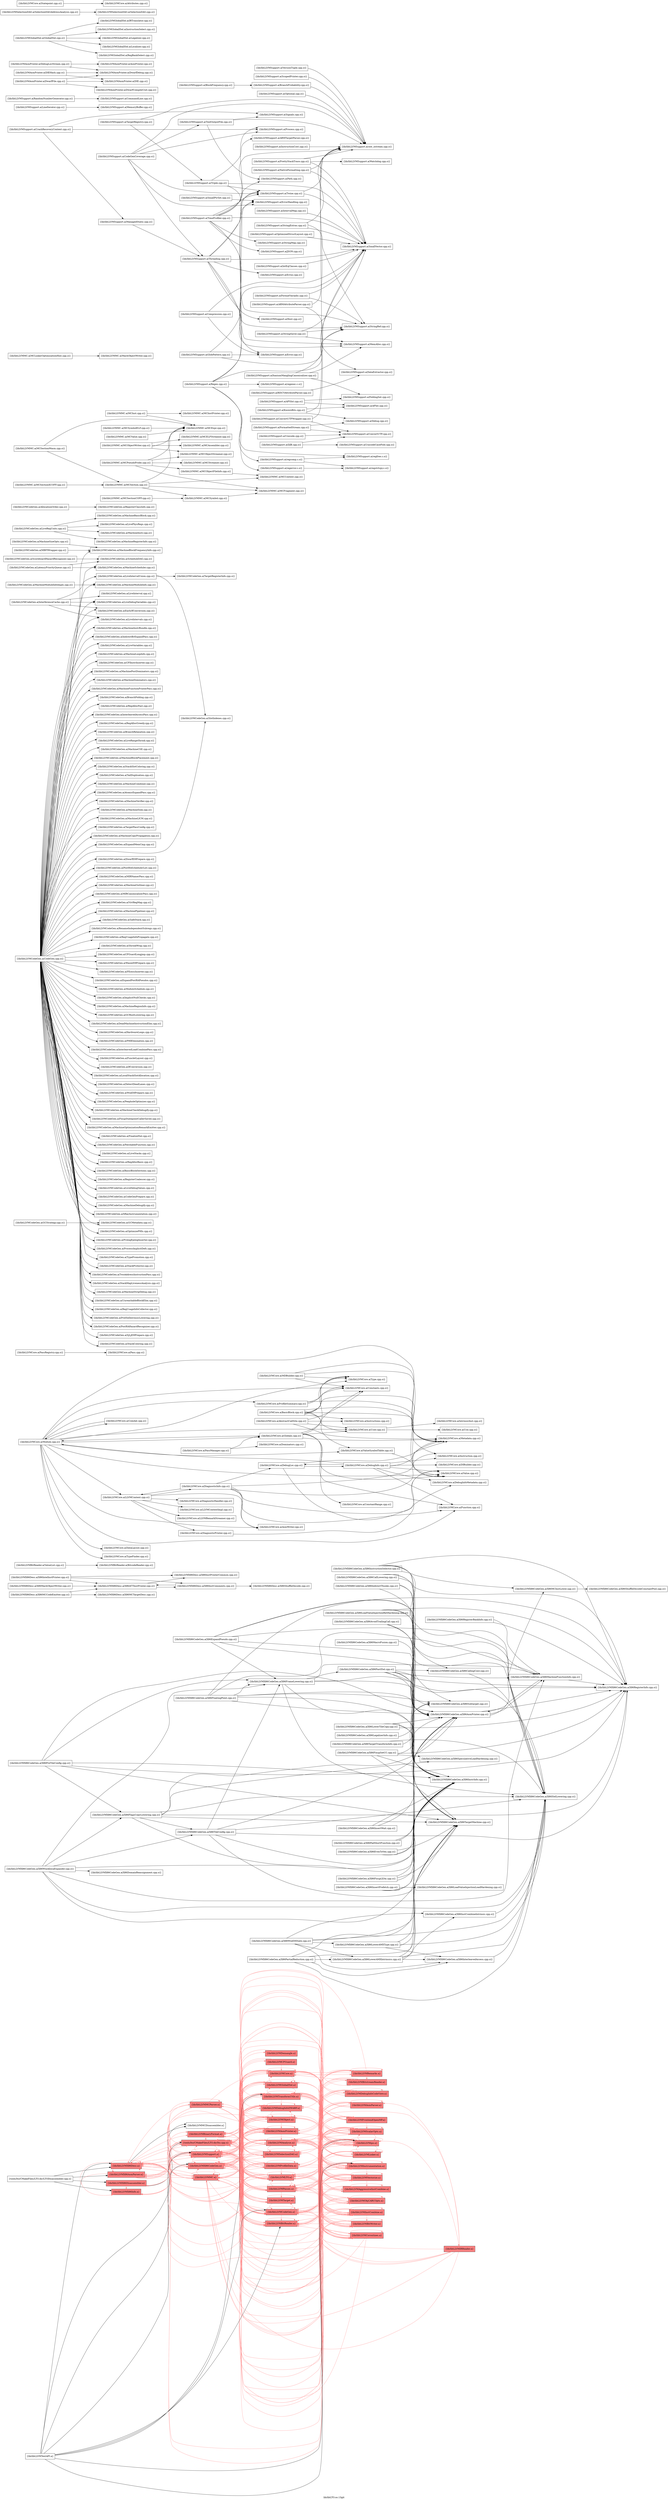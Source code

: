 digraph "lib/libLTO.so.13git" {
	label="lib/libLTO.so.13git";
	rankdir="LR"
	{ rank=same; Node0x559c0bcebb78;  }
	{ rank=same; Node0x559c0bd0a1b8; Node0x559c0bd0bf18; Node0x559c0bd0c418; Node0x559c0bd0b478;  }
	{ rank=same; Node0x559c0bceb6c8; Node0x559c0bcfa498; Node0x559c0bcf8738; Node0x559c0bd05f28; Node0x559c0bd0a6b8; Node0x559c0bcfa998; Node0x559c0bcf90e8;  }
	{ rank=same; Node0x559c0bd0b978; Node0x559c0bcf9598; Node0x559c0bcf9098; Node0x559c0bcf8c38; Node0x559c0bcf9c78; Node0x559c0bd06a68; Node0x559c0bcfcf18; Node0x559c0bcf6b68; Node0x559c0bcfa178; Node0x559c0bcf7f18; Node0x559c0bd065b8; Node0x559c0bcf71f8; Node0x559c0bcf8418; Node0x559c0bd099e8; Node0x559c0bd07468; Node0x559c0bcfc018;  }
	{ rank=same; Node0x559c0bcf8878; Node0x559c0bcf8d78; Node0x559c0bce4c88; Node0x559c0bce6998; Node0x559c0bce6498; Node0x559c0bd03fe8; Node0x559c0bce5ef8; Node0x559c0bd05528; Node0x559c0bd02d28; Node0x559c0bce59f8; Node0x559c0bce4738; Node0x559c0bce5598; Node0x559c0bd06f18; Node0x559c0bd02878; Node0x559c0bd03098;  }

	Node0x559c0bcebb78 [shape=record,shape=box,group=0,label="{tools/lto/CMakeFiles/LTO.dir/LTODisassembler.cpp.o}"];
	Node0x559c0bcebb78 -> Node0x559c0bd0a1b8;
	Node0x559c0bcebb78 -> Node0x559c0bd0bf18;
	Node0x559c0bcebb78 -> Node0x559c0bd0c418;
	Node0x559c0bcebb78 -> Node0x559c0bd0b478;
	Node0x559c0bd0a1b8 [shape=record,shape=box,style=filled,fillcolor="1.000000 0.5 1",group=1,label="{lib/libLLVMX86AsmParser.a}"];
	Node0x559c0bd0a1b8 -> Node0x559c0bceb6c8[color="1.000000 0.5 1"];
	Node0x559c0bd0a1b8 -> Node0x559c0bd0bf18[color="1.000000 0.5 1"];
	Node0x559c0bd0a1b8 -> Node0x559c0bd0b478[color="1.000000 0.5 1"];
	Node0x559c0bd0a1b8 -> Node0x559c0bcfa498[color="1.000000 0.5 1"];
	Node0x559c0bd0a1b8 -> Node0x559c0bcf8738[color="1.000000 0.5 1"];
	Node0x559c0bd0a1b8 -> Node0x559c0bd05f28[color="1.000000 0.5 1"];
	Node0x559c0bd0bf18 [shape=record,shape=box,style=filled,fillcolor="1.000000 0.5 1",group=1,label="{lib/libLLVMX86Desc.a}"];
	Node0x559c0bd0bf18 -> Node0x559c0bcf8738[color="1.000000 0.5 1"];
	Node0x559c0bd0bf18 -> Node0x559c0bcfa498[color="1.000000 0.5 1"];
	Node0x559c0bd0bf18 -> Node0x559c0bd0a6b8[color="1.000000 0.5 1"];
	Node0x559c0bd0bf18 -> Node0x559c0bd0bf18[color="1.000000 0.5 1"];
	Node0x559c0bd0bf18 -> Node0x559c0bd0b478[color="1.000000 0.5 1"];
	Node0x559c0bd0bf18 -> Node0x559c0bcfa998;
	Node0x559c0bd0bf18 -> Node0x559c0bceb6c8[color="1.000000 0.5 1"];
	Node0x559c0bd0bf18 -> Node0x559c0bd0a1b8[color="1.000000 0.5 1"];
	Node0x559c0bd0bf18 -> Node0x559c0bcf90e8[color="1.000000 0.5 1"];
	Node0x559c0bd0c418 [shape=record,shape=box,style=filled,fillcolor="1.000000 0.5 1",group=1,label="{lib/libLLVMX86Disassembler.a}"];
	Node0x559c0bd0c418 -> Node0x559c0bd0b478[color="1.000000 0.5 1"];
	Node0x559c0bd0c418 -> Node0x559c0bcfa998;
	Node0x559c0bd0c418 -> Node0x559c0bcfa498[color="1.000000 0.5 1"];
	Node0x559c0bd0b478 [shape=record,shape=box,style=filled,fillcolor="1.000000 0.5 1",group=1,label="{lib/libLLVMX86Info.a}"];
	Node0x559c0bd0b478 -> Node0x559c0bcfa498[color="1.000000 0.5 1"];
	Node0x559c0bceb6c8 [shape=record,shape=box,style=filled,fillcolor="1.000000 0.5 1",group=1,label="{tools/lto/CMakeFiles/LTO.dir/lto.cpp.o}"];
	Node0x559c0bceb6c8 -> Node0x559c0bd0a1b8[color="1.000000 0.5 1"];
	Node0x559c0bceb6c8 -> Node0x559c0bd0a6b8[color="1.000000 0.5 1"];
	Node0x559c0bceb6c8 -> Node0x559c0bd0bf18[color="1.000000 0.5 1"];
	Node0x559c0bceb6c8 -> Node0x559c0bd0c418[color="1.000000 0.5 1"];
	Node0x559c0bceb6c8 -> Node0x559c0bd0b478[color="1.000000 0.5 1"];
	Node0x559c0bceb6c8 -> Node0x559c0bd0b978[color="1.000000 0.5 1"];
	Node0x559c0bceb6c8 -> Node0x559c0bcf9598[color="1.000000 0.5 1"];
	Node0x559c0bceb6c8 -> Node0x559c0bcfa498[color="1.000000 0.5 1"];
	Node0x559c0bceb6c8 -> Node0x559c0bcf9098[color="1.000000 0.5 1"];
	Node0x559c0bceb6c8 -> Node0x559c0bcf8c38[color="1.000000 0.5 1"];
	Node0x559c0bceb6c8 -> Node0x559c0bcf8738[color="1.000000 0.5 1"];
	Node0x559c0bd0a6b8 [shape=record,shape=box,style=filled,fillcolor="1.000000 0.5 1",group=1,label="{lib/libLLVMX86CodeGen.a}"];
	Node0x559c0bd0a6b8 -> Node0x559c0bd0bf18[color="1.000000 0.5 1"];
	Node0x559c0bd0a6b8 -> Node0x559c0bd0b478[color="1.000000 0.5 1"];
	Node0x559c0bd0a6b8 -> Node0x559c0bcf9098[color="1.000000 0.5 1"];
	Node0x559c0bd0a6b8 -> Node0x559c0bcf9598[color="1.000000 0.5 1"];
	Node0x559c0bd0a6b8 -> Node0x559c0bcf8738[color="1.000000 0.5 1"];
	Node0x559c0bd0a6b8 -> Node0x559c0bcfa498[color="1.000000 0.5 1"];
	Node0x559c0bd0a6b8 -> Node0x559c0bcf9c78[color="1.000000 0.5 1"];
	Node0x559c0bd0a6b8 -> Node0x559c0bceb6c8[color="1.000000 0.5 1"];
	Node0x559c0bd0a6b8 -> Node0x559c0bd0a6b8[color="1.000000 0.5 1"];
	Node0x559c0bd0a6b8 -> Node0x559c0bcfa178[color="1.000000 0.5 1"];
	Node0x559c0bd0a6b8 -> Node0x559c0bcf7f18[color="1.000000 0.5 1"];
	Node0x559c0bd0a6b8 -> Node0x559c0bd065b8[color="1.000000 0.5 1"];
	Node0x559c0bd0a6b8 -> Node0x559c0bcf71f8[color="1.000000 0.5 1"];
	Node0x559c0bd0a6b8 -> Node0x559c0bcf8418[color="1.000000 0.5 1"];
	Node0x559c0bd0a6b8 -> Node0x559c0bd099e8[color="1.000000 0.5 1"];
	Node0x559c0bd0a6b8 -> Node0x559c0bd07468[color="1.000000 0.5 1"];
	Node0x559c0bd0b978 [shape=record,shape=box,style=filled,fillcolor="1.000000 0.5 1",group=1,label="{lib/libLLVMBitReader.a}"];
	Node0x559c0bd0b978 -> Node0x559c0bceb6c8[color="1.000000 0.5 1"];
	Node0x559c0bd0b978 -> Node0x559c0bd0a6b8[color="1.000000 0.5 1"];
	Node0x559c0bd0b978 -> Node0x559c0bd0b978[color="1.000000 0.5 1"];
	Node0x559c0bd0b978 -> Node0x559c0bcf9598[color="1.000000 0.5 1"];
	Node0x559c0bd0b978 -> Node0x559c0bcfa498[color="1.000000 0.5 1"];
	Node0x559c0bd0b978 -> Node0x559c0bcf8878[color="1.000000 0.5 1"];
	Node0x559c0bcf9598 [shape=record,shape=box,style=filled,fillcolor="1.000000 0.5 1",group=1,label="{lib/libLLVMCore.a}"];
	Node0x559c0bcf9598 -> Node0x559c0bd0a6b8[color="1.000000 0.5 1"];
	Node0x559c0bcf9598 -> Node0x559c0bd0bf18[color="1.000000 0.5 1"];
	Node0x559c0bcf9598 -> Node0x559c0bcf9598[color="1.000000 0.5 1"];
	Node0x559c0bcf9598 -> Node0x559c0bcfa498[color="1.000000 0.5 1"];
	Node0x559c0bcf9598 -> Node0x559c0bcf90e8[color="1.000000 0.5 1"];
	Node0x559c0bcf9598 -> Node0x559c0bceb6c8[color="1.000000 0.5 1"];
	Node0x559c0bcf9598 -> Node0x559c0bd0b978[color="1.000000 0.5 1"];
	Node0x559c0bcf9598 -> Node0x559c0bcf8d78[color="1.000000 0.5 1"];
	Node0x559c0bcf9598 -> Node0x559c0bcf71f8[color="1.000000 0.5 1"];
	Node0x559c0bcfa498 [shape=record,shape=box,style=filled,fillcolor="1.000000 0.5 1",group=1,label="{lib/libLLVMSupport.a}"];
	Node0x559c0bcfa498 -> Node0x559c0bceb6c8[color="1.000000 0.5 1"];
	Node0x559c0bcfa498 -> Node0x559c0bd0a6b8[color="1.000000 0.5 1"];
	Node0x559c0bcfa498 -> Node0x559c0bd0b978[color="1.000000 0.5 1"];
	Node0x559c0bcfa498 -> Node0x559c0bcf9598[color="1.000000 0.5 1"];
	Node0x559c0bcfa498 -> Node0x559c0bcfa498[color="1.000000 0.5 1"];
	Node0x559c0bcfa498 -> Node0x559c0bcf8c38[color="1.000000 0.5 1"];
	Node0x559c0bcfa498 -> Node0x559c0bcf9098[color="1.000000 0.5 1"];
	Node0x559c0bcfa498 -> Node0x559c0bcf8738[color="1.000000 0.5 1"];
	Node0x559c0bcfa498 -> Node0x559c0bd0bf18[color="1.000000 0.5 1"];
	Node0x559c0bcfa498 -> Node0x559c0bcf9c78[color="1.000000 0.5 1"];
	Node0x559c0bcfa498 -> Node0x559c0bd06a68[color="1.000000 0.5 1"];
	Node0x559c0bcfa498 -> Node0x559c0bcfcf18[color="1.000000 0.5 1"];
	Node0x559c0bcf9098 [shape=record,shape=box,style=filled,fillcolor="1.000000 0.5 1",group=1,label="{lib/libLLVMCodeGen.a}"];
	Node0x559c0bcf9098 -> Node0x559c0bd0a6b8[color="1.000000 0.5 1"];
	Node0x559c0bcf9098 -> Node0x559c0bcf9598[color="1.000000 0.5 1"];
	Node0x559c0bcf9098 -> Node0x559c0bcf9098[color="1.000000 0.5 1"];
	Node0x559c0bcf9098 -> Node0x559c0bcfa498[color="1.000000 0.5 1"];
	Node0x559c0bcf9098 -> Node0x559c0bd065b8[color="1.000000 0.5 1"];
	Node0x559c0bcf9098 -> Node0x559c0bcf8738[color="1.000000 0.5 1"];
	Node0x559c0bcf9098 -> Node0x559c0bceb6c8[color="1.000000 0.5 1"];
	Node0x559c0bcf9098 -> Node0x559c0bd0b978[color="1.000000 0.5 1"];
	Node0x559c0bcf9098 -> Node0x559c0bd07468[color="1.000000 0.5 1"];
	Node0x559c0bcf9098 -> Node0x559c0bd0bf18[color="1.000000 0.5 1"];
	Node0x559c0bcf9098 -> Node0x559c0bcfa178[color="1.000000 0.5 1"];
	Node0x559c0bcf9098 -> Node0x559c0bd099e8[color="1.000000 0.5 1"];
	Node0x559c0bcf9098 -> Node0x559c0bce4c88[color="1.000000 0.5 1"];
	Node0x559c0bcf9098 -> Node0x559c0bcf9c78[color="1.000000 0.5 1"];
	Node0x559c0bcf8c38 [shape=record,shape=box,style=filled,fillcolor="1.000000 0.5 1",group=1,label="{lib/libLLVMLTO.a}"];
	Node0x559c0bcf8c38 -> Node0x559c0bceb6c8[color="1.000000 0.5 1"];
	Node0x559c0bcf8c38 -> Node0x559c0bd0a6b8[color="1.000000 0.5 1"];
	Node0x559c0bcf8c38 -> Node0x559c0bd0bf18[color="1.000000 0.5 1"];
	Node0x559c0bcf8c38 -> Node0x559c0bd0b978[color="1.000000 0.5 1"];
	Node0x559c0bcf8c38 -> Node0x559c0bcf9598[color="1.000000 0.5 1"];
	Node0x559c0bcf8c38 -> Node0x559c0bcfa498[color="1.000000 0.5 1"];
	Node0x559c0bcf8c38 -> Node0x559c0bcf9098[color="1.000000 0.5 1"];
	Node0x559c0bcf8c38 -> Node0x559c0bcf8c38[color="1.000000 0.5 1"];
	Node0x559c0bcf8c38 -> Node0x559c0bce6998[color="1.000000 0.5 1"];
	Node0x559c0bcf8c38 -> Node0x559c0bce6498[color="1.000000 0.5 1"];
	Node0x559c0bcf8c38 -> Node0x559c0bd03fe8[color="1.000000 0.5 1"];
	Node0x559c0bcf8c38 -> Node0x559c0bd065b8[color="1.000000 0.5 1"];
	Node0x559c0bcf8c38 -> Node0x559c0bd06a68[color="1.000000 0.5 1"];
	Node0x559c0bcf8c38 -> Node0x559c0bcf8738[color="1.000000 0.5 1"];
	Node0x559c0bcf8c38 -> Node0x559c0bcfa178[color="1.000000 0.5 1"];
	Node0x559c0bcf8c38 -> Node0x559c0bcf6b68[color="1.000000 0.5 1"];
	Node0x559c0bcf8c38 -> Node0x559c0bd07468[color="1.000000 0.5 1"];
	Node0x559c0bcf8c38 -> Node0x559c0bcf90e8[color="1.000000 0.5 1"];
	Node0x559c0bcf8c38 -> Node0x559c0bce5ef8[color="1.000000 0.5 1"];
	Node0x559c0bcf8738 [shape=record,shape=box,style=filled,fillcolor="1.000000 0.5 1",group=1,label="{lib/libLLVMMC.a}"];
	Node0x559c0bcf8738 -> Node0x559c0bd0bf18[color="1.000000 0.5 1"];
	Node0x559c0bcf8738 -> Node0x559c0bcf8738[color="1.000000 0.5 1"];
	Node0x559c0bcf8738 -> Node0x559c0bcfa498[color="1.000000 0.5 1"];
	Node0x559c0bcf8738 -> Node0x559c0bceb6c8[color="1.000000 0.5 1"];
	Node0x559c0bcf8738 -> Node0x559c0bd0b978[color="1.000000 0.5 1"];
	Node0x559c0bcf8738 -> Node0x559c0bcf9098[color="1.000000 0.5 1"];
	Node0x559c0bcf8738 -> Node0x559c0bcf9598[color="1.000000 0.5 1"];
	Node0x559c0bcf8738 -> Node0x559c0bd0a1b8[color="1.000000 0.5 1"];
	Node0x559c0bcf8738 -> Node0x559c0bd0a6b8[color="1.000000 0.5 1"];
	Node0x559c0bcf8738 -> Node0x559c0bcf90e8[color="1.000000 0.5 1"];
	Node0x559c0bd05f28 [shape=record,shape=box,style=filled,fillcolor="1.000000 0.5 1",group=1,label="{lib/libLLVMMCParser.a}"];
	Node0x559c0bd05f28 -> Node0x559c0bceb6c8[color="1.000000 0.5 1"];
	Node0x559c0bd05f28 -> Node0x559c0bd0a1b8[color="1.000000 0.5 1"];
	Node0x559c0bd05f28 -> Node0x559c0bd0a6b8[color="1.000000 0.5 1"];
	Node0x559c0bd05f28 -> Node0x559c0bd0bf18[color="1.000000 0.5 1"];
	Node0x559c0bd05f28 -> Node0x559c0bd0b978[color="1.000000 0.5 1"];
	Node0x559c0bd05f28 -> Node0x559c0bcfa498[color="1.000000 0.5 1"];
	Node0x559c0bd05f28 -> Node0x559c0bcf9098[color="1.000000 0.5 1"];
	Node0x559c0bd05f28 -> Node0x559c0bcf8c38[color="1.000000 0.5 1"];
	Node0x559c0bd05f28 -> Node0x559c0bcf8738[color="1.000000 0.5 1"];
	Node0x559c0bd05f28 -> Node0x559c0bcf6b68[color="1.000000 0.5 1"];
	Node0x559c0bd05f28 -> Node0x559c0bd05f28[color="1.000000 0.5 1"];
	Node0x559c0bd05f28 -> Node0x559c0bcf9598[color="1.000000 0.5 1"];
	Node0x559c0bced518 [shape=record,shape=box,group=0,label="{lib/libLLVMX86CodeGen.a(X86AsmPrinter.cpp.o)}"];
	Node0x559c0bced518 -> Node0x559c0bcee198;
	Node0x559c0bced518 -> Node0x559c0bd02f58;
	Node0x559c0bced518 -> Node0x559c0bd03688;
	Node0x559c0bcee198 [shape=record,shape=box,group=0,label="{lib/libLLVMX86CodeGen.a(X86MCInstLower.cpp.o)}"];
	Node0x559c0bcee198 -> Node0x559c0bced018;
	Node0x559c0bd02f58 [shape=record,shape=box,group=0,label="{lib/libLLVMX86CodeGen.a(X86MachineFunctionInfo.cpp.o)}"];
	Node0x559c0bd02f58 -> Node0x559c0bced518;
	Node0x559c0bd02f58 -> Node0x559c0bd03688;
	Node0x559c0bd03688 [shape=record,shape=box,group=0,label="{lib/libLLVMX86CodeGen.a(X86RegisterInfo.cpp.o)}"];
	Node0x559c0bcf9c78 [shape=record,shape=box,style=filled,fillcolor="1.000000 0.5 1",group=1,label="{lib/libLLVMAsmPrinter.a}"];
	Node0x559c0bcf9c78 -> Node0x559c0bceb6c8[color="1.000000 0.5 1"];
	Node0x559c0bcf9c78 -> Node0x559c0bd0a6b8[color="1.000000 0.5 1"];
	Node0x559c0bcf9c78 -> Node0x559c0bd0bf18[color="1.000000 0.5 1"];
	Node0x559c0bcf9c78 -> Node0x559c0bd0b978[color="1.000000 0.5 1"];
	Node0x559c0bcf9c78 -> Node0x559c0bcf9598[color="1.000000 0.5 1"];
	Node0x559c0bcf9c78 -> Node0x559c0bcf9098[color="1.000000 0.5 1"];
	Node0x559c0bcf9c78 -> Node0x559c0bcfa498[color="1.000000 0.5 1"];
	Node0x559c0bcf9c78 -> Node0x559c0bcf9c78[color="1.000000 0.5 1"];
	Node0x559c0bcf9c78 -> Node0x559c0bcf8c38[color="1.000000 0.5 1"];
	Node0x559c0bcf9c78 -> Node0x559c0bcf8738[color="1.000000 0.5 1"];
	Node0x559c0bcf9c78 -> Node0x559c0bcfa178[color="1.000000 0.5 1"];
	Node0x559c0bcf9c78 -> Node0x559c0bd065b8[color="1.000000 0.5 1"];
	Node0x559c0bcf9c78 -> Node0x559c0bcf90e8[color="1.000000 0.5 1"];
	Node0x559c0bcf9c78 -> Node0x559c0bcf8d78[color="1.000000 0.5 1"];
	Node0x559c0bcf9c78 -> Node0x559c0bd0a1b8[color="1.000000 0.5 1"];
	Node0x559c0bcf9c78 -> Node0x559c0bd05f28[color="1.000000 0.5 1"];
	Node0x559c0bcf9c78 -> Node0x559c0bcfc018[color="1.000000 0.5 1"];
	Node0x559c0bcf9c78 -> Node0x559c0bd05528[color="1.000000 0.5 1"];
	Node0x559c0bced018 [shape=record,shape=box,group=0,label="{lib/libLLVMX86CodeGen.a(X86ShuffleDecodeConstantPool.cpp.o)}"];
	Node0x559c0bcfa178 [shape=record,shape=box,style=filled,fillcolor="1.000000 0.5 1",group=1,label="{lib/libLLVMTarget.a}"];
	Node0x559c0bcfa178 -> Node0x559c0bd0a6b8[color="1.000000 0.5 1"];
	Node0x559c0bcfa178 -> Node0x559c0bcf9598[color="1.000000 0.5 1"];
	Node0x559c0bcfa178 -> Node0x559c0bcf9098[color="1.000000 0.5 1"];
	Node0x559c0bcfa178 -> Node0x559c0bcf8738[color="1.000000 0.5 1"];
	Node0x559c0bcfa178 -> Node0x559c0bcfa498[color="1.000000 0.5 1"];
	Node0x559c0bcfa178 -> Node0x559c0bcfa178[color="1.000000 0.5 1"];
	Node0x559c0bcfa178 -> Node0x559c0bcf8c38[color="1.000000 0.5 1"];
	Node0x559c0bcfa178 -> Node0x559c0bd065b8[color="1.000000 0.5 1"];
	Node0x559c0bcf7f18 [shape=record,shape=box,style=filled,fillcolor="1.000000 0.5 1",group=1,label="{lib/libLLVMSelectionDAG.a}"];
	Node0x559c0bcf7f18 -> Node0x559c0bceb6c8[color="1.000000 0.5 1"];
	Node0x559c0bcf7f18 -> Node0x559c0bd0a6b8[color="1.000000 0.5 1"];
	Node0x559c0bcf7f18 -> Node0x559c0bcf9598[color="1.000000 0.5 1"];
	Node0x559c0bcf7f18 -> Node0x559c0bcf9098[color="1.000000 0.5 1"];
	Node0x559c0bcf7f18 -> Node0x559c0bcfa498[color="1.000000 0.5 1"];
	Node0x559c0bcf7f18 -> Node0x559c0bcf7f18[color="1.000000 0.5 1"];
	Node0x559c0bcf7f18 -> Node0x559c0bd065b8[color="1.000000 0.5 1"];
	Node0x559c0bcf7f18 -> Node0x559c0bcf8738[color="1.000000 0.5 1"];
	Node0x559c0bcf7f18 -> Node0x559c0bd0b978[color="1.000000 0.5 1"];
	Node0x559c0bcf7f18 -> Node0x559c0bcfa178[color="1.000000 0.5 1"];
	Node0x559c0bcf7f18 -> Node0x559c0bcfc018[color="1.000000 0.5 1"];
	Node0x559c0bcf7f18 -> Node0x559c0bcf71f8[color="1.000000 0.5 1"];
	Node0x559c0bcf7f18 -> Node0x559c0bd07468[color="1.000000 0.5 1"];
	Node0x559c0bcf7f18 -> Node0x559c0bd0bf18[color="1.000000 0.5 1"];
	Node0x559c0bd065b8 [shape=record,shape=box,style=filled,fillcolor="1.000000 0.5 1",group=1,label="{lib/libLLVMAnalysis.a}"];
	Node0x559c0bd065b8 -> Node0x559c0bceb6c8[color="1.000000 0.5 1"];
	Node0x559c0bd065b8 -> Node0x559c0bd0a6b8[color="1.000000 0.5 1"];
	Node0x559c0bd065b8 -> Node0x559c0bcf9598[color="1.000000 0.5 1"];
	Node0x559c0bd065b8 -> Node0x559c0bcfa498[color="1.000000 0.5 1"];
	Node0x559c0bd065b8 -> Node0x559c0bcf6b68[color="1.000000 0.5 1"];
	Node0x559c0bd065b8 -> Node0x559c0bce4c88[color="1.000000 0.5 1"];
	Node0x559c0bd065b8 -> Node0x559c0bd065b8[color="1.000000 0.5 1"];
	Node0x559c0bd065b8 -> Node0x559c0bd0b978[color="1.000000 0.5 1"];
	Node0x559c0bd065b8 -> Node0x559c0bcf9098[color="1.000000 0.5 1"];
	Node0x559c0bd065b8 -> Node0x559c0bce6998[color="1.000000 0.5 1"];
	Node0x559c0bd065b8 -> Node0x559c0bcf71f8[color="1.000000 0.5 1"];
	Node0x559c0bd065b8 -> Node0x559c0bd06f18[color="1.000000 0.5 1"];
	Node0x559c0bd065b8 -> Node0x559c0bcf8c38[color="1.000000 0.5 1"];
	Node0x559c0bd065b8 -> Node0x559c0bcfc018[color="1.000000 0.5 1"];
	Node0x559c0bd065b8 -> Node0x559c0bd0bf18[color="1.000000 0.5 1"];
	Node0x559c0bd065b8 -> Node0x559c0bce59f8[color="1.000000 0.5 1"];
	Node0x559c0bd065b8 -> Node0x559c0bcf7f18[color="1.000000 0.5 1"];
	Node0x559c0bd065b8 -> Node0x559c0bce5598[color="1.000000 0.5 1"];
	Node0x559c0bd065b8 -> Node0x559c0bd02d28[color="1.000000 0.5 1"];
	Node0x559c0bd065b8 -> Node0x559c0bd099e8[color="1.000000 0.5 1"];
	Node0x559c0bd065b8 -> Node0x559c0bd07468[color="1.000000 0.5 1"];
	Node0x559c0bd065b8 -> Node0x559c0bcf90e8[color="1.000000 0.5 1"];
	Node0x559c0bd065b8 -> Node0x559c0bd02878[color="1.000000 0.5 1"];
	Node0x559c0bd065b8 -> Node0x559c0bd06a68[color="1.000000 0.5 1"];
	Node0x559c0bd065b8 -> Node0x559c0bce5ef8[color="1.000000 0.5 1"];
	Node0x559c0bce9d78 [shape=record,shape=box,group=0,label="{lib/libLLVMX86CodeGen.a(X86FastISel.cpp.o)}"];
	Node0x559c0bce9d78 -> Node0x559c0bced518;
	Node0x559c0bce9d78 -> Node0x559c0bd02f58;
	Node0x559c0bce9d78 -> Node0x559c0bd03688;
	Node0x559c0bce9d78 -> Node0x559c0bceb8f8;
	Node0x559c0bce9d78 -> Node0x559c0bce9ff8;
	Node0x559c0bce9d78 -> Node0x559c0bcec028;
	Node0x559c0bce9d78 -> Node0x559c0bcf00d8;
	Node0x559c0bceb8f8 [shape=record,shape=box,group=0,label="{lib/libLLVMX86CodeGen.a(X86ISelLowering.cpp.o)}"];
	Node0x559c0bce9ff8 [shape=record,shape=box,group=0,label="{lib/libLLVMX86CodeGen.a(X86InstrInfo.cpp.o)}"];
	Node0x559c0bcec028 [shape=record,shape=box,group=0,label="{lib/libLLVMX86CodeGen.a(X86CallingConv.cpp.o)}"];
	Node0x559c0bcec028 -> Node0x559c0bceb8f8;
	Node0x559c0bcf00d8 [shape=record,shape=box,group=0,label="{lib/libLLVMX86CodeGen.a(X86Subtarget.cpp.o)}"];
	Node0x559c0bced928 [shape=record,shape=box,group=0,label="{lib/libLLVMX86CodeGen.a(X86FrameLowering.cpp.o)}"];
	Node0x559c0bced928 -> Node0x559c0bced518;
	Node0x559c0bced928 -> Node0x559c0bd02f58;
	Node0x559c0bced928 -> Node0x559c0bd03688;
	Node0x559c0bced928 -> Node0x559c0bceb8f8;
	Node0x559c0bced928 -> Node0x559c0bce9d78;
	Node0x559c0bced928 -> Node0x559c0bce9ff8;
	Node0x559c0bcec398 [shape=record,shape=box,group=0,label="{lib/libLLVMX86CodeGen.a(X86InterleavedAccess.cpp.o)}"];
	Node0x559c0bcec398 -> Node0x559c0bceb8f8;
	Node0x559c0bcf71f8 [shape=record,shape=box,style=filled,fillcolor="1.000000 0.5 1",group=1,label="{lib/libLLVMGlobalISel.a}"];
	Node0x559c0bcf71f8 -> Node0x559c0bd0a6b8[color="1.000000 0.5 1"];
	Node0x559c0bcf71f8 -> Node0x559c0bcf9098[color="1.000000 0.5 1"];
	Node0x559c0bcf71f8 -> Node0x559c0bcf9598[color="1.000000 0.5 1"];
	Node0x559c0bcf71f8 -> Node0x559c0bcfa498[color="1.000000 0.5 1"];
	Node0x559c0bcf71f8 -> Node0x559c0bcf71f8[color="1.000000 0.5 1"];
	Node0x559c0bcf71f8 -> Node0x559c0bceb6c8[color="1.000000 0.5 1"];
	Node0x559c0bcf71f8 -> Node0x559c0bcf8738[color="1.000000 0.5 1"];
	Node0x559c0bcf71f8 -> Node0x559c0bcfa178[color="1.000000 0.5 1"];
	Node0x559c0bcf71f8 -> Node0x559c0bcf7f18[color="1.000000 0.5 1"];
	Node0x559c0bcf71f8 -> Node0x559c0bd065b8[color="1.000000 0.5 1"];
	Node0x559c0bcf71f8 -> Node0x559c0bd07468[color="1.000000 0.5 1"];
	Node0x559c0bcf82d8 [shape=record,shape=box,group=0,label="{lib/libLLVMX86CodeGen.a(X86CallLowering.cpp.o)}"];
	Node0x559c0bcf82d8 -> Node0x559c0bd03688;
	Node0x559c0bcf82d8 -> Node0x559c0bceb8f8;
	Node0x559c0bcf82d8 -> Node0x559c0bcec028;
	Node0x559c0bcf7658 [shape=record,shape=box,group=0,label="{lib/libLLVMX86CodeGen.a(X86LegalizerInfo.cpp.o)}"];
	Node0x559c0bcf7658 -> Node0x559c0bcf00d8;
	Node0x559c0bcf6b18 [shape=record,shape=box,group=0,label="{lib/libLLVMX86CodeGen.a(X86RegisterBankInfo.cpp.o)}"];
	Node0x559c0bcf6b18 -> Node0x559c0bd02f58;
	Node0x559c0bcf6b18 -> Node0x559c0bd03688;
	Node0x559c0bcf5e98 [shape=record,shape=box,group=0,label="{lib/libLLVMX86CodeGen.a(X86InstructionSelector.cpp.o)}"];
	Node0x559c0bcf5e98 -> Node0x559c0bcee198;
	Node0x559c0bcf5e98 -> Node0x559c0bd03688;
	Node0x559c0bcf5e98 -> Node0x559c0bceb8f8;
	Node0x559c0bcf5e98 -> Node0x559c0bce9ff8;
	Node0x559c0bcf5e98 -> Node0x559c0bcf00d8;
	Node0x559c0bcf6668 [shape=record,shape=box,group=0,label="{lib/libLLVMX86CodeGen.a(X86MacroFusion.cpp.o)}"];
	Node0x559c0bcf6668 -> Node0x559c0bce9ff8;
	Node0x559c0bcf8418 [shape=record,shape=box,style=filled,fillcolor="1.000000 0.5 1",group=1,label="{lib/libLLVMCFGuard.a}"];
	Node0x559c0bcf8418 -> Node0x559c0bd0a6b8[color="1.000000 0.5 1"];
	Node0x559c0bcf8418 -> Node0x559c0bcf9598[color="1.000000 0.5 1"];
	Node0x559c0bcf8418 -> Node0x559c0bcfa498[color="1.000000 0.5 1"];
	Node0x559c0bcefd68 [shape=record,shape=box,group=0,label="{lib/libLLVMX86CodeGen.a(X86InstCombineIntrinsic.cpp.o)}"];
	Node0x559c0bcefd68 -> Node0x559c0bceb8f8;
	Node0x559c0bcef8b8 [shape=record,shape=box,group=0,label="{lib/libLLVMX86CodeGen.a(X86IndirectThunks.cpp.o)}"];
	Node0x559c0bcef8b8 -> Node0x559c0bced518;
	Node0x559c0bcef8b8 -> Node0x559c0bceb8f8;
	Node0x559c0bcef8b8 -> Node0x559c0bce9ff8;
	Node0x559c0bcee738 [shape=record,shape=box,group=0,label="{lib/libLLVMX86CodeGen.a(X86LoadValueInjectionRetHardening.cpp.o)}"];
	Node0x559c0bcee738 -> Node0x559c0bced518;
	Node0x559c0bcee738 -> Node0x559c0bd03688;
	Node0x559c0bcee738 -> Node0x559c0bce9ff8;
	Node0x559c0bcee738 -> Node0x559c0bcf0a88;
	Node0x559c0bcf0a88 [shape=record,shape=box,group=0,label="{lib/libLLVMX86CodeGen.a(X86TargetMachine.cpp.o)}"];
	Node0x559c0bcf2fb8 [shape=record,shape=box,group=0,label="{lib/libLLVMX86CodeGen.a(X86AvoidTrailingCall.cpp.o)}"];
	Node0x559c0bcf2fb8 -> Node0x559c0bced518;
	Node0x559c0bcf2fb8 -> Node0x559c0bce9ff8;
	Node0x559c0bcf2fb8 -> Node0x559c0bcf0a88;
	Node0x559c0bcf4e08 [shape=record,shape=box,group=0,label="{lib/libLLVMX86CodeGen.a(X86ExpandPseudo.cpp.o)}"];
	Node0x559c0bcf4e08 -> Node0x559c0bced518;
	Node0x559c0bcf4e08 -> Node0x559c0bd02f58;
	Node0x559c0bcf4e08 -> Node0x559c0bceb8f8;
	Node0x559c0bcf4e08 -> Node0x559c0bce9ff8;
	Node0x559c0bcf4e08 -> Node0x559c0bced928;
	Node0x559c0bcf4e08 -> Node0x559c0bcf0a88;
	Node0x559c0bce78e8 [shape=record,shape=box,group=0,label="{lib/libLLVMX86CodeGen.a(X86LowerTileCopy.cpp.o)}"];
	Node0x559c0bce78e8 -> Node0x559c0bced518;
	Node0x559c0bce78e8 -> Node0x559c0bd03688;
	Node0x559c0bce78e8 -> Node0x559c0bce9ff8;
	Node0x559c0bce78e8 -> Node0x559c0bcf0a88;
	Node0x559c0bce75c8 [shape=record,shape=box,group=0,label="{lib/libLLVMX86CodeGen.a(X86FloatingPoint.cpp.o)}"];
	Node0x559c0bce75c8 -> Node0x559c0bced518;
	Node0x559c0bce75c8 -> Node0x559c0bd02f58;
	Node0x559c0bce75c8 -> Node0x559c0bd03688;
	Node0x559c0bce75c8 -> Node0x559c0bce9ff8;
	Node0x559c0bce75c8 -> Node0x559c0bced928;
	Node0x559c0bce75c8 -> Node0x559c0bcf00d8;
	Node0x559c0bce75c8 -> Node0x559c0bcf0a88;
	Node0x559c0bce8dd8 [shape=record,shape=box,group=0,label="{lib/libLLVMX86CodeGen.a(X86TileConfig.cpp.o)}"];
	Node0x559c0bce8dd8 -> Node0x559c0bced518;
	Node0x559c0bce8dd8 -> Node0x559c0bd03688;
	Node0x559c0bce8dd8 -> Node0x559c0bceb8f8;
	Node0x559c0bce8dd8 -> Node0x559c0bce9ff8;
	Node0x559c0bce8dd8 -> Node0x559c0bced928;
	Node0x559c0bce8dd8 -> Node0x559c0bcf0a88;
	Node0x559c0bce5818 [shape=record,shape=box,group=0,label="{lib/libLLVMX86CodeGen.a(X86FlagsCopyLowering.cpp.o)}"];
	Node0x559c0bce5818 -> Node0x559c0bced518;
	Node0x559c0bce5818 -> Node0x559c0bd03688;
	Node0x559c0bce5818 -> Node0x559c0bce8dd8;
	Node0x559c0bce5818 -> Node0x559c0bce8158;
	Node0x559c0bce5818 -> Node0x559c0bceb8f8;
	Node0x559c0bce5818 -> Node0x559c0bce9ff8;
	Node0x559c0bce5818 -> Node0x559c0bcf0a88;
	Node0x559c0bce8158 [shape=record,shape=box,group=0,label="{lib/libLLVMX86CodeGen.a(X86SpeculativeLoadHardening.cpp.o)}"];
	Node0x559c0bce4b98 [shape=record,shape=box,group=0,label="{lib/libLLVMX86CodeGen.a(X86FixupSetCC.cpp.o)}"];
	Node0x559c0bce4b98 -> Node0x559c0bced518;
	Node0x559c0bce4b98 -> Node0x559c0bd03688;
	Node0x559c0bce4b98 -> Node0x559c0bce8158;
	Node0x559c0bce4b98 -> Node0x559c0bce9ff8;
	Node0x559c0bce4b98 -> Node0x559c0bcf0a88;
	Node0x559c0bcef368 [shape=record,shape=box,group=0,label="{lib/libLLVMX86CodeGen.a(X86PreTileConfig.cpp.o)}"];
	Node0x559c0bcef368 -> Node0x559c0bced518;
	Node0x559c0bcef368 -> Node0x559c0bd03688;
	Node0x559c0bcef368 -> Node0x559c0bce5818;
	Node0x559c0bcef368 -> Node0x559c0bce9ff8;
	Node0x559c0bcef368 -> Node0x559c0bced928;
	Node0x559c0bcef368 -> Node0x559c0bcf0a88;
	Node0x559c0bcf11b8 [shape=record,shape=box,group=0,label="{lib/libLLVMX86CodeGen.a(X86EvexToVex.cpp.o)}"];
	Node0x559c0bcf11b8 -> Node0x559c0bced518;
	Node0x559c0bcf11b8 -> Node0x559c0bce9ff8;
	Node0x559c0bcf11b8 -> Node0x559c0bcf0a88;
	Node0x559c0bcf1fc8 [shape=record,shape=box,group=0,label="{lib/libLLVMX86CodeGen.a(X86InsertPrefetch.cpp.o)}"];
	Node0x559c0bcf1fc8 -> Node0x559c0bced518;
	Node0x559c0bcf1fc8 -> Node0x559c0bce91e8;
	Node0x559c0bcf1fc8 -> Node0x559c0bce9ff8;
	Node0x559c0bce91e8 [shape=record,shape=box,group=0,label="{lib/libLLVMX86CodeGen.a(X86LoadValueInjectionLoadHardening.cpp.o)}"];
	Node0x559c0bd099e8 [shape=record,shape=box,style=filled,fillcolor="1.000000 0.5 1",group=1,label="{lib/libLLVMProfileData.a}"];
	Node0x559c0bd099e8 -> Node0x559c0bceb6c8[color="1.000000 0.5 1"];
	Node0x559c0bd099e8 -> Node0x559c0bd0a6b8[color="1.000000 0.5 1"];
	Node0x559c0bd099e8 -> Node0x559c0bd0b978[color="1.000000 0.5 1"];
	Node0x559c0bd099e8 -> Node0x559c0bcf9598[color="1.000000 0.5 1"];
	Node0x559c0bd099e8 -> Node0x559c0bcf9098[color="1.000000 0.5 1"];
	Node0x559c0bd099e8 -> Node0x559c0bcfa498[color="1.000000 0.5 1"];
	Node0x559c0bd099e8 -> Node0x559c0bce6998[color="1.000000 0.5 1"];
	Node0x559c0bd099e8 -> Node0x559c0bd06f18[color="1.000000 0.5 1"];
	Node0x559c0bd099e8 -> Node0x559c0bd0bf18[color="1.000000 0.5 1"];
	Node0x559c0bd099e8 -> Node0x559c0bd065b8[color="1.000000 0.5 1"];
	Node0x559c0bd099e8 -> Node0x559c0bd099e8[color="1.000000 0.5 1"];
	Node0x559c0bd099e8 -> Node0x559c0bcf8c38[color="1.000000 0.5 1"];
	Node0x559c0bd099e8 -> Node0x559c0bcf8738[color="1.000000 0.5 1"];
	Node0x559c0bd099e8 -> Node0x559c0bd05528[color="1.000000 0.5 1"];
	Node0x559c0bcf2658 [shape=record,shape=box,group=0,label="{lib/libLLVMX86CodeGen.a(X86PadShortFunction.cpp.o)}"];
	Node0x559c0bcf2658 -> Node0x559c0bced518;
	Node0x559c0bcf2658 -> Node0x559c0bce9ff8;
	Node0x559c0bcf32d8 [shape=record,shape=box,group=0,label="{lib/libLLVMX86CodeGen.a(X86FixupLEAs.cpp.o)}"];
	Node0x559c0bcf32d8 -> Node0x559c0bced518;
	Node0x559c0bcf32d8 -> Node0x559c0bce9ff8;
	Node0x559c0bcf32d8 -> Node0x559c0bcf0a88;
	Node0x559c0bce9e18 [shape=record,shape=box,group=0,label="{lib/libLLVMX86CodeGen.a(X86LowerAMXIntrinsics.cpp.o)}"];
	Node0x559c0bce9e18 -> Node0x559c0bceb8f8;
	Node0x559c0bce9e18 -> Node0x559c0bce9ff8;
	Node0x559c0bce9e18 -> Node0x559c0bcec398;
	Node0x559c0bce9e18 -> Node0x559c0bcf0a88;
	Node0x559c0bce9e18 -> Node0x559c0bcefd68;
	Node0x559c0bd07468 [shape=record,shape=box,style=filled,fillcolor="1.000000 0.5 1",group=1,label="{lib/libLLVMTransformUtils.a}"];
	Node0x559c0bd07468 -> Node0x559c0bceb6c8[color="1.000000 0.5 1"];
	Node0x559c0bd07468 -> Node0x559c0bd0a6b8[color="1.000000 0.5 1"];
	Node0x559c0bd07468 -> Node0x559c0bcf9598[color="1.000000 0.5 1"];
	Node0x559c0bd07468 -> Node0x559c0bcfa498[color="1.000000 0.5 1"];
	Node0x559c0bd07468 -> Node0x559c0bd0b978[color="1.000000 0.5 1"];
	Node0x559c0bd07468 -> Node0x559c0bcf9098[color="1.000000 0.5 1"];
	Node0x559c0bd07468 -> Node0x559c0bcfc018[color="1.000000 0.5 1"];
	Node0x559c0bd07468 -> Node0x559c0bcf7f18[color="1.000000 0.5 1"];
	Node0x559c0bd07468 -> Node0x559c0bce6998[color="1.000000 0.5 1"];
	Node0x559c0bd07468 -> Node0x559c0bd07468[color="1.000000 0.5 1"];
	Node0x559c0bd07468 -> Node0x559c0bd065b8[color="1.000000 0.5 1"];
	Node0x559c0bd07468 -> Node0x559c0bcf71f8[color="1.000000 0.5 1"];
	Node0x559c0bd07468 -> Node0x559c0bcf6b68[color="1.000000 0.5 1"];
	Node0x559c0bd07468 -> Node0x559c0bce4c88[color="1.000000 0.5 1"];
	Node0x559c0bd07468 -> Node0x559c0bcf8c38[color="1.000000 0.5 1"];
	Node0x559c0bd07468 -> Node0x559c0bd0bf18[color="1.000000 0.5 1"];
	Node0x559c0bd07468 -> Node0x559c0bce59f8[color="1.000000 0.5 1"];
	Node0x559c0bd07468 -> Node0x559c0bcf9c78[color="1.000000 0.5 1"];
	Node0x559c0bd07468 -> Node0x559c0bce5598[color="1.000000 0.5 1"];
	Node0x559c0bd07468 -> Node0x559c0bd02d28[color="1.000000 0.5 1"];
	Node0x559c0bd07468 -> Node0x559c0bce6498[color="1.000000 0.5 1"];
	Node0x559c0bd07468 -> Node0x559c0bd06f18[color="1.000000 0.5 1"];
	Node0x559c0bd07468 -> Node0x559c0bd03098[color="1.000000 0.5 1"];
	Node0x559c0bce73e8 [shape=record,shape=box,group=0,label="{lib/libLLVMX86CodeGen.a(X86LowerAMXType.cpp.o)}"];
	Node0x559c0bce73e8 -> Node0x559c0bceb8f8;
	Node0x559c0bce73e8 -> Node0x559c0bce9ff8;
	Node0x559c0bce73e8 -> Node0x559c0bcec398;
	Node0x559c0bce73e8 -> Node0x559c0bcf0a88;
	Node0x559c0bce82e8 [shape=record,shape=box,group=0,label="{lib/libLLVMX86CodeGen.a(X86PartialReduction.cpp.o)}"];
	Node0x559c0bce82e8 -> Node0x559c0bceb8f8;
	Node0x559c0bce82e8 -> Node0x559c0bce9ff8;
	Node0x559c0bce82e8 -> Node0x559c0bcec398;
	Node0x559c0bce82e8 -> Node0x559c0bcf0a88;
	Node0x559c0bce82e8 -> Node0x559c0bce9e18;
	Node0x559c0bce5638 [shape=record,shape=box,group=0,label="{lib/libLLVMX86CodeGen.a(X86TargetTransformInfo.cpp.o)}"];
	Node0x559c0bce5638 -> Node0x559c0bceb8f8;
	Node0x559c0bce5638 -> Node0x559c0bcf00d8;
	Node0x559c0bce6538 [shape=record,shape=box,group=0,label="{lib/libLLVMX86CodeGen.a(X86WinAllocaExpander.cpp.o)}"];
	Node0x559c0bce6538 -> Node0x559c0bced518;
	Node0x559c0bce6538 -> Node0x559c0bd02f58;
	Node0x559c0bce6538 -> Node0x559c0bce8dd8;
	Node0x559c0bce6538 -> Node0x559c0bce5818;
	Node0x559c0bce6538 -> Node0x559c0bceb8f8;
	Node0x559c0bce6538 -> Node0x559c0bce9ff8;
	Node0x559c0bce6538 -> Node0x559c0bced928;
	Node0x559c0bce6538 -> Node0x559c0bce8ec8;
	Node0x559c0bce8ec8 [shape=record,shape=box,group=0,label="{lib/libLLVMX86CodeGen.a(X86DomainReassignment.cpp.o)}"];
	Node0x559c0bce6c68 [shape=record,shape=box,group=0,label="{lib/libLLVMX86CodeGen.a(X86WinEHState.cpp.o)}"];
	Node0x559c0bce6c68 -> Node0x559c0bceb8f8;
	Node0x559c0bce6c68 -> Node0x559c0bcec398;
	Node0x559c0bce6c68 -> Node0x559c0bcf0a88;
	Node0x559c0bce6c68 -> Node0x559c0bcefd68;
	Node0x559c0bce6c68 -> Node0x559c0bce9e18;
	Node0x559c0bce6c68 -> Node0x559c0bce73e8;
	Node0x559c0bce5b88 [shape=record,shape=box,group=0,label="{lib/libLLVMX86CodeGen.a(X86InsertWait.cpp.o)}"];
	Node0x559c0bce5b88 -> Node0x559c0bced518;
	Node0x559c0bce5b88 -> Node0x559c0bce9ff8;
	Node0x559c0bcecb68 [shape=record,shape=box,group=0,label="{lib/libLLVMX86Desc.a(X86ATTInstPrinter.cpp.o)}"];
	Node0x559c0bcecb68 -> Node0x559c0bcfb668;
	Node0x559c0bcecb68 -> Node0x559c0bcfbd48;
	Node0x559c0bcfb668 [shape=record,shape=box,group=0,label="{lib/libLLVMX86Desc.a(X86InstComments.cpp.o)}"];
	Node0x559c0bcfb668 -> Node0x559c0bcecb68;
	Node0x559c0bcfb668 -> Node0x559c0bcfbb18;
	Node0x559c0bcfbd48 [shape=record,shape=box,group=0,label="{lib/libLLVMX86Desc.a(X86InstPrinterCommon.cpp.o)}"];
	Node0x559c0bcecd98 [shape=record,shape=box,group=0,label="{lib/libLLVMX86Desc.a(X86IntelInstPrinter.cpp.o)}"];
	Node0x559c0bcecd98 -> Node0x559c0bcecb68;
	Node0x559c0bcecd98 -> Node0x559c0bcfb668;
	Node0x559c0bcecd98 -> Node0x559c0bcfbd48;
	Node0x559c0bcfbb18 [shape=record,shape=box,group=0,label="{lib/libLLVMX86Desc.a(X86ShuffleDecode.cpp.o)}"];
	Node0x559c0bcfa998 [shape=record,shape=box,group=0,label="{lib/libLLVMMCDisassembler.a}"];
	Node0x559c0bcf90e8 [shape=record,shape=box,style=filled,fillcolor="1.000000 0.5 1",group=1,label="{lib/libLLVMBinaryFormat.a}"];
	Node0x559c0bcf90e8 -> Node0x559c0bcf9598[color="1.000000 0.5 1"];
	Node0x559c0bcf90e8 -> Node0x559c0bcfa498[color="1.000000 0.5 1"];
	Node0x559c0bcf90e8 -> Node0x559c0bcfc018[color="1.000000 0.5 1"];
	Node0x559c0bcf90e8 -> Node0x559c0bceb6c8[color="1.000000 0.5 1"];
	Node0x559c0bcf88c8 [shape=record,shape=box,group=0,label="{lib/libLLVMX86Desc.a(X86MCCodeEmitter.cpp.o)}"];
	Node0x559c0bcf88c8 -> Node0x559c0bcecb68;
	Node0x559c0bcf88c8 -> Node0x559c0bcfc158;
	Node0x559c0bcfc158 [shape=record,shape=box,group=0,label="{lib/libLLVMX86Desc.a(X86MCTargetDesc.cpp.o)}"];
	Node0x559c0bcf9728 [shape=record,shape=box,group=0,label="{lib/libLLVMX86Desc.a(X86MachObjectWriter.cpp.o)}"];
	Node0x559c0bcf9728 -> Node0x559c0bcecb68;
	Node0x559c0bcf8878 [shape=record,shape=box,style=filled,fillcolor="1.000000 0.5 1",group=1,label="{lib/libLLVMBitstreamReader.a}"];
	Node0x559c0bcf8878 -> Node0x559c0bceb6c8[color="1.000000 0.5 1"];
	Node0x559c0bcf8878 -> Node0x559c0bd0b978[color="1.000000 0.5 1"];
	Node0x559c0bcf8878 -> Node0x559c0bcf9598[color="1.000000 0.5 1"];
	Node0x559c0bcf8878 -> Node0x559c0bcfa498[color="1.000000 0.5 1"];
	Node0x559c0bcf8878 -> Node0x559c0bce6498[color="1.000000 0.5 1"];
	Node0x559c0bd08b88 [shape=record,shape=box,group=0,label="{lib/libLLVMBitReader.a(ValueList.cpp.o)}"];
	Node0x559c0bd08b88 -> Node0x559c0bd05d98;
	Node0x559c0bd05d98 [shape=record,shape=box,group=0,label="{lib/libLLVMBitReader.a(BitcodeReader.cpp.o)}"];
	Node0x559c0bd08638 [shape=record,shape=box,group=0,label="{lib/libLLVMCore.a(BasicBlock.cpp.o)}"];
	Node0x559c0bd08638 -> Node0x559c0bcea818;
	Node0x559c0bd08638 -> Node0x559c0bd01888;
	Node0x559c0bd08638 -> Node0x559c0bd01338;
	Node0x559c0bd08638 -> Node0x559c0bcf4ef8;
	Node0x559c0bd08638 -> Node0x559c0bce4be8;
	Node0x559c0bd08638 -> Node0x559c0bcefae8;
	Node0x559c0bd08638 -> Node0x559c0bcf0bc8;
	Node0x559c0bd08638 -> Node0x559c0bceebe8;
	Node0x559c0bcea818 [shape=record,shape=box,group=0,label="{lib/libLLVMCore.a(Constants.cpp.o)}"];
	Node0x559c0bd01888 [shape=record,shape=box,group=0,label="{lib/libLLVMCore.a(Instruction.cpp.o)}"];
	Node0x559c0bd01338 [shape=record,shape=box,group=0,label="{lib/libLLVMCore.a(Instructions.cpp.o)}"];
	Node0x559c0bcf4ef8 [shape=record,shape=box,group=0,label="{lib/libLLVMCore.a(Metadata.cpp.o)}"];
	Node0x559c0bce4be8 [shape=record,shape=box,group=0,label="{lib/libLLVMCore.a(Type.cpp.o)}"];
	Node0x559c0bcefae8 [shape=record,shape=box,group=0,label="{lib/libLLVMCore.a(User.cpp.o)}"];
	Node0x559c0bcefae8 -> Node0x559c0bd01fb8;
	Node0x559c0bcefae8 -> Node0x559c0bcedd88;
	Node0x559c0bcf0bc8 [shape=record,shape=box,group=0,label="{lib/libLLVMCore.a(Value.cpp.o)}"];
	Node0x559c0bceebe8 [shape=record,shape=box,group=0,label="{lib/libLLVMCore.a(ValueSymbolTable.cpp.o)}"];
	Node0x559c0bceebe8 -> Node0x559c0bcf0bc8;
	Node0x559c0bd0bab8 [shape=record,shape=box,group=0,label="{lib/libLLVMCore.a(Comdat.cpp.o)}"];
	Node0x559c0bd0bab8 -> Node0x559c0bcf5678;
	Node0x559c0bcf5678 [shape=record,shape=box,group=0,label="{lib/libLLVMCore.a(Module.cpp.o)}"];
	Node0x559c0bcf5678 -> Node0x559c0bd09538;
	Node0x559c0bcf5678 -> Node0x559c0bd0bab8;
	Node0x559c0bcf5678 -> Node0x559c0bcea818;
	Node0x559c0bcf5678 -> Node0x559c0bceb358;
	Node0x559c0bcf5678 -> Node0x559c0bcfbd98;
	Node0x559c0bcf5678 -> Node0x559c0bcff858;
	Node0x559c0bcf5678 -> Node0x559c0bcfed18;
	Node0x559c0bcf5678 -> Node0x559c0bcf4ef8;
	Node0x559c0bcf5678 -> Node0x559c0bce5868;
	Node0x559c0bcf5678 -> Node0x559c0bce4be8;
	Node0x559c0bcf5678 -> Node0x559c0bce4968;
	Node0x559c0bcf5678 -> Node0x559c0bcefae8;
	Node0x559c0bcf5678 -> Node0x559c0bcf0bc8;
	Node0x559c0bcf5678 -> Node0x559c0bceebe8;
	Node0x559c0bcebb28 [shape=record,shape=box,group=0,label="{lib/libLLVMCore.a(DebugInfo.cpp.o)}"];
	Node0x559c0bcebb28 -> Node0x559c0bce7618;
	Node0x559c0bcebb28 -> Node0x559c0bce77a8;
	Node0x559c0bcebb28 -> Node0x559c0bce8388;
	Node0x559c0bcebb28 -> Node0x559c0bcfbd98;
	Node0x559c0bcebb28 -> Node0x559c0bd01888;
	Node0x559c0bcebb28 -> Node0x559c0bcf4ef8;
	Node0x559c0bcebb28 -> Node0x559c0bcf5678;
	Node0x559c0bcebb28 -> Node0x559c0bcf0bc8;
	Node0x559c0bce7618 [shape=record,shape=box,group=0,label="{lib/libLLVMCore.a(DIBuilder.cpp.o)}"];
	Node0x559c0bce77a8 [shape=record,shape=box,group=0,label="{lib/libLLVMCore.a(DebugInfoMetadata.cpp.o)}"];
	Node0x559c0bce8388 [shape=record,shape=box,group=0,label="{lib/libLLVMCore.a(DebugLoc.cpp.o)}"];
	Node0x559c0bce8388 -> Node0x559c0bcebb28;
	Node0x559c0bce8388 -> Node0x559c0bce77a8;
	Node0x559c0bce8388 -> Node0x559c0bcf4ef8;
	Node0x559c0bcfbd98 [shape=record,shape=box,group=0,label="{lib/libLLVMCore.a(Function.cpp.o)}"];
	Node0x559c0bce9378 [shape=record,shape=box,group=0,label="{lib/libLLVMCore.a(DiagnosticInfo.cpp.o)}"];
	Node0x559c0bce9378 -> Node0x559c0bd09538;
	Node0x559c0bce9378 -> Node0x559c0bce8388;
	Node0x559c0bce9378 -> Node0x559c0bcfbd98;
	Node0x559c0bce9378 -> Node0x559c0bd01888;
	Node0x559c0bce9378 -> Node0x559c0bcfed18;
	Node0x559c0bce9378 -> Node0x559c0bcf4ef8;
	Node0x559c0bce9378 -> Node0x559c0bcf0bc8;
	Node0x559c0bd09538 [shape=record,shape=box,group=0,label="{lib/libLLVMCore.a(AsmWriter.cpp.o)}"];
	Node0x559c0bcfed18 [shape=record,shape=box,group=0,label="{lib/libLLVMCore.a(LLVMContext.cpp.o)}"];
	Node0x559c0bcfed18 -> Node0x559c0bd09538;
	Node0x559c0bcfed18 -> Node0x559c0bce86f8;
	Node0x559c0bcfed18 -> Node0x559c0bce9378;
	Node0x559c0bcfed18 -> Node0x559c0bce4878;
	Node0x559c0bcfed18 -> Node0x559c0bcfe6d8;
	Node0x559c0bcfed18 -> Node0x559c0bcfdf08;
	Node0x559c0bce4878 [shape=record,shape=box,group=0,label="{lib/libLLVMCore.a(DiagnosticPrinter.cpp.o)}"];
	Node0x559c0bce4878 -> Node0x559c0bcf0bc8;
	Node0x559c0bcfbb68 [shape=record,shape=box,group=0,label="{lib/libLLVMCore.a(AbstractCallSite.cpp.o)}"];
	Node0x559c0bcfbb68 -> Node0x559c0bcea818;
	Node0x559c0bcfbb68 -> Node0x559c0bd01338;
	Node0x559c0bcfbb68 -> Node0x559c0bcf4ef8;
	Node0x559c0bcfbb68 -> Node0x559c0bcefae8;
	Node0x559c0bcff858 [shape=record,shape=box,group=0,label="{lib/libLLVMCore.a(Globals.cpp.o)}"];
	Node0x559c0bcff858 -> Node0x559c0bcea048;
	Node0x559c0bcff858 -> Node0x559c0bcea818;
	Node0x559c0bcff858 -> Node0x559c0bcfbd98;
	Node0x559c0bcff858 -> Node0x559c0bcf4ef8;
	Node0x559c0bcff858 -> Node0x559c0bcf5678;
	Node0x559c0bcff858 -> Node0x559c0bce4be8;
	Node0x559c0bcff858 -> Node0x559c0bcefae8;
	Node0x559c0bcff858 -> Node0x559c0bcf0bc8;
	Node0x559c0bcea048 [shape=record,shape=box,group=0,label="{lib/libLLVMCore.a(ConstantRange.cpp.o)}"];
	Node0x559c0bce86f8 [shape=record,shape=box,group=0,label="{lib/libLLVMCore.a(DiagnosticHandler.cpp.o)}"];
	Node0x559c0bcfe6d8 [shape=record,shape=box,group=0,label="{lib/libLLVMCore.a(LLVMContextImpl.cpp.o)}"];
	Node0x559c0bcfdf08 [shape=record,shape=box,group=0,label="{lib/libLLVMCore.a(LLVMRemarkStreamer.cpp.o)}"];
	Node0x559c0bcf8d78 [shape=record,shape=box,style=filled,fillcolor="1.000000 0.5 1",group=1,label="{lib/libLLVMRemarks.a}"];
	Node0x559c0bcf8d78 -> Node0x559c0bcfa498[color="1.000000 0.5 1"];
	Node0x559c0bcf8d78 -> Node0x559c0bcf8c38[color="1.000000 0.5 1"];
	Node0x559c0bcf8d78 -> Node0x559c0bcf8d78[color="1.000000 0.5 1"];
	Node0x559c0bcf8d78 -> Node0x559c0bd0b978[color="1.000000 0.5 1"];
	Node0x559c0bcf8d78 -> Node0x559c0bcf9598[color="1.000000 0.5 1"];
	Node0x559c0bcf8d78 -> Node0x559c0bcf9098[color="1.000000 0.5 1"];
	Node0x559c0bcf8d78 -> Node0x559c0bce6498[color="1.000000 0.5 1"];
	Node0x559c0bcf8d78 -> Node0x559c0bceb6c8[color="1.000000 0.5 1"];
	Node0x559c0bcf8d78 -> Node0x559c0bcfc018[color="1.000000 0.5 1"];
	Node0x559c0bcf8d78 -> Node0x559c0bcf8878[color="1.000000 0.5 1"];
	Node0x559c0bcf3fa8 [shape=record,shape=box,group=0,label="{lib/libLLVMCore.a(MDBuilder.cpp.o)}"];
	Node0x559c0bcf3fa8 -> Node0x559c0bcea818;
	Node0x559c0bcf3fa8 -> Node0x559c0bcf4ef8;
	Node0x559c0bcf3fa8 -> Node0x559c0bce4be8;
	Node0x559c0bcf3fa8 -> Node0x559c0bcf0bc8;
	Node0x559c0bceb358 [shape=record,shape=box,group=0,label="{lib/libLLVMCore.a(DataLayout.cpp.o)}"];
	Node0x559c0bce5868 [shape=record,shape=box,group=0,label="{lib/libLLVMCore.a(ProfileSummary.cpp.o)}"];
	Node0x559c0bce5868 -> Node0x559c0bcea818;
	Node0x559c0bce5868 -> Node0x559c0bcf4ef8;
	Node0x559c0bce5868 -> Node0x559c0bce4be8;
	Node0x559c0bce4968 [shape=record,shape=box,group=0,label="{lib/libLLVMCore.a(TypeFinder.cpp.o)}"];
	Node0x559c0bce7a28 [shape=record,shape=box,group=0,label="{lib/libLLVMCore.a(PassManager.cpp.o)}"];
	Node0x559c0bce7a28 -> Node0x559c0bcfb528;
	Node0x559c0bce7a28 -> Node0x559c0bcff858;
	Node0x559c0bcfb528 [shape=record,shape=box,group=0,label="{lib/libLLVMCore.a(Dominators.cpp.o)}"];
	Node0x559c0bce68a8 [shape=record,shape=box,group=0,label="{lib/libLLVMCore.a(PassRegistry.cpp.o)}"];
	Node0x559c0bce68a8 -> Node0x559c0bce7cf8;
	Node0x559c0bce7cf8 [shape=record,shape=box,group=0,label="{lib/libLLVMCore.a(Pass.cpp.o)}"];
	Node0x559c0bd01fb8 [shape=record,shape=box,group=0,label="{lib/libLLVMCore.a(IntrinsicInst.cpp.o)}"];
	Node0x559c0bcedd88 [shape=record,shape=box,group=0,label="{lib/libLLVMCore.a(Use.cpp.o)}"];
	Node0x559c0bcf58f8 [shape=record,shape=box,group=0,label="{lib/libLLVMCodeGen.a(LiveIntervalUnion.cpp.o)}"];
	Node0x559c0bcf58f8 -> Node0x559c0bd061a8;
	Node0x559c0bcf58f8 -> Node0x559c0bd07be8;
	Node0x559c0bd061a8 [shape=record,shape=box,group=0,label="{lib/libLLVMCodeGen.a(SlotIndexes.cpp.o)}"];
	Node0x559c0bd07be8 [shape=record,shape=box,group=0,label="{lib/libLLVMCodeGen.a(TargetRegisterInfo.cpp.o)}"];
	Node0x559c0bcfbc08 [shape=record,shape=box,group=0,label="{lib/libLLVMCodeGen.a(MachineModuleInfoImpls.cpp.o)}"];
	Node0x559c0bcfbc08 -> Node0x559c0bcfb398;
	Node0x559c0bcfb398 [shape=record,shape=box,group=0,label="{lib/libLLVMCodeGen.a(MachineModuleInfo.cpp.o)}"];
	Node0x559c0bcf9138 [shape=record,shape=box,group=0,label="{lib/libLLVMCodeGen.a(MachineSizeOpts.cpp.o)}"];
	Node0x559c0bcf9138 -> Node0x559c0bce4c38;
	Node0x559c0bce4c38 [shape=record,shape=box,group=0,label="{lib/libLLVMCodeGen.a(MachineBlockFrequencyInfo.cpp.o)}"];
	Node0x559c0bd05f78 [shape=record,shape=box,group=0,label="{lib/libLLVMCodeGen.a(MBFIWrapper.cpp.o)}"];
	Node0x559c0bd05f78 -> Node0x559c0bce4c38;
	Node0x559c0bcec578 [shape=record,shape=box,group=0,label="{lib/libLLVMCodeGen.a(ScoreboardHazardRecognizer.cpp.o)}"];
	Node0x559c0bcec578 -> Node0x559c0bd04e98;
	Node0x559c0bd04e98 [shape=record,shape=box,group=0,label="{lib/libLLVMCodeGen.a(ScheduleDAG.cpp.o)}"];
	Node0x559c0bce4c88 [shape=record,shape=box,style=filled,fillcolor="1.000000 0.5 1",group=1,label="{lib/libLLVMScalarOpts.a}"];
	Node0x559c0bce4c88 -> Node0x559c0bceb6c8[color="1.000000 0.5 1"];
	Node0x559c0bce4c88 -> Node0x559c0bd0a6b8[color="1.000000 0.5 1"];
	Node0x559c0bce4c88 -> Node0x559c0bcf9598[color="1.000000 0.5 1"];
	Node0x559c0bce4c88 -> Node0x559c0bcfa498[color="1.000000 0.5 1"];
	Node0x559c0bce4c88 -> Node0x559c0bcf9098[color="1.000000 0.5 1"];
	Node0x559c0bce4c88 -> Node0x559c0bce6998[color="1.000000 0.5 1"];
	Node0x559c0bce4c88 -> Node0x559c0bd065b8[color="1.000000 0.5 1"];
	Node0x559c0bce4c88 -> Node0x559c0bcf6b68[color="1.000000 0.5 1"];
	Node0x559c0bce4c88 -> Node0x559c0bd07468[color="1.000000 0.5 1"];
	Node0x559c0bce4c88 -> Node0x559c0bd0b978[color="1.000000 0.5 1"];
	Node0x559c0bce4c88 -> Node0x559c0bce59f8[color="1.000000 0.5 1"];
	Node0x559c0bce4c88 -> Node0x559c0bcf7f18[color="1.000000 0.5 1"];
	Node0x559c0bce4c88 -> Node0x559c0bce4c88[color="1.000000 0.5 1"];
	Node0x559c0bce4c88 -> Node0x559c0bd0bf18[color="1.000000 0.5 1"];
	Node0x559c0bce4c88 -> Node0x559c0bce6498[color="1.000000 0.5 1"];
	Node0x559c0bce4c88 -> Node0x559c0bce5ef8[color="1.000000 0.5 1"];
	Node0x559c0bce9058 [shape=record,shape=box,group=0,label="{lib/libLLVMCodeGen.a(LatencyPriorityQueue.cpp.o)}"];
	Node0x559c0bce9058 -> Node0x559c0bcf8918;
	Node0x559c0bce9058 -> Node0x559c0bd04e98;
	Node0x559c0bcf8918 [shape=record,shape=box,group=0,label="{lib/libLLVMCodeGen.a(MachineScheduler.cpp.o)}"];
	Node0x559c0bd0b8d8 [shape=record,shape=box,group=0,label="{lib/libLLVMCodeGen.a(LiveRegUnits.cpp.o)}"];
	Node0x559c0bd0b8d8 -> Node0x559c0bce4558;
	Node0x559c0bd0b8d8 -> Node0x559c0bcfc108;
	Node0x559c0bd0b8d8 -> Node0x559c0bcfcd88;
	Node0x559c0bd0b8d8 -> Node0x559c0bcfa9e8;
	Node0x559c0bce4558 [shape=record,shape=box,group=0,label="{lib/libLLVMCodeGen.a(MachineBasicBlock.cpp.o)}"];
	Node0x559c0bcfc108 [shape=record,shape=box,group=0,label="{lib/libLLVMCodeGen.a(LivePhysRegs.cpp.o)}"];
	Node0x559c0bcfcd88 [shape=record,shape=box,group=0,label="{lib/libLLVMCodeGen.a(MachineInstr.cpp.o)}"];
	Node0x559c0bcfa9e8 [shape=record,shape=box,group=0,label="{lib/libLLVMCodeGen.a(MachineRegisterInfo.cpp.o)}"];
	Node0x559c0bd07c38 [shape=record,shape=box,group=0,label="{lib/libLLVMCodeGen.a(InterferenceCache.cpp.o)}"];
	Node0x559c0bd07c38 -> Node0x559c0bcfb578;
	Node0x559c0bd07c38 -> Node0x559c0bcf9d68;
	Node0x559c0bd07c38 -> Node0x559c0bcfc8d8;
	Node0x559c0bd07c38 -> Node0x559c0bcf58f8;
	Node0x559c0bd07c38 -> Node0x559c0bd0a668;
	Node0x559c0bcfb578 [shape=record,shape=box,group=0,label="{lib/libLLVMCodeGen.a(EarlyIfConversion.cpp.o)}"];
	Node0x559c0bcf9d68 [shape=record,shape=box,group=0,label="{lib/libLLVMCodeGen.a(LiveIntervals.cpp.o)}"];
	Node0x559c0bcfc8d8 [shape=record,shape=box,group=0,label="{lib/libLLVMCodeGen.a(LiveInterval.cpp.o)}"];
	Node0x559c0bd0a668 [shape=record,shape=box,group=0,label="{lib/libLLVMCodeGen.a(LiveDebugVariables.cpp.o)}"];
	Node0x559c0bd071e8 [shape=record,shape=box,group=0,label="{lib/libLLVMCodeGen.a(AllocationOrder.cpp.o)}"];
	Node0x559c0bd071e8 -> Node0x559c0bd02dc8;
	Node0x559c0bd02dc8 [shape=record,shape=box,group=0,label="{lib/libLLVMCodeGen.a(RegisterClassInfo.cpp.o)}"];
	Node0x559c0bcf0b78 [shape=record,shape=box,group=0,label="{lib/libLLVMCodeGen.a(CodeGen.cpp.o)}"];
	Node0x559c0bcf0b78 -> Node0x559c0bce4c38;
	Node0x559c0bcf0b78 -> Node0x559c0bce5ae8;
	Node0x559c0bcf0b78 -> Node0x559c0bce7e38;
	Node0x559c0bcf0b78 -> Node0x559c0bce8888;
	Node0x559c0bcf0b78 -> Node0x559c0bcf4868;
	Node0x559c0bcf0b78 -> Node0x559c0bcf7a18;
	Node0x559c0bcf0b78 -> Node0x559c0bcf6f28;
	Node0x559c0bcf0b78 -> Node0x559c0bcf67f8;
	Node0x559c0bcf0b78 -> Node0x559c0bcfb578;
	Node0x559c0bcf0b78 -> Node0x559c0bcf91d8;
	Node0x559c0bcf0b78 -> Node0x559c0bcf8a58;
	Node0x559c0bcf0b78 -> Node0x559c0bcf9d68;
	Node0x559c0bcf0b78 -> Node0x559c0bcf35a8;
	Node0x559c0bcf0b78 -> Node0x559c0bcf4c78;
	Node0x559c0bcf0b78 -> Node0x559c0bcfada8;
	Node0x559c0bcf0b78 -> Node0x559c0bcfb398;
	Node0x559c0bcf0b78 -> Node0x559c0bcfa088;
	Node0x559c0bcf0b78 -> Node0x559c0bcf8918;
	Node0x559c0bcf0b78 -> Node0x559c0bd06e28;
	Node0x559c0bcf0b78 -> Node0x559c0bd06108;
	Node0x559c0bcf0b78 -> Node0x559c0bd044e8;
	Node0x559c0bcf0b78 -> Node0x559c0bd061a8;
	Node0x559c0bcf0b78 -> Node0x559c0bce5278;
	Node0x559c0bcf0b78 -> Node0x559c0bce4648;
	Node0x559c0bcf0b78 -> Node0x559c0bce8e28;
	Node0x559c0bcf0b78 -> Node0x559c0bcf5c68;
	Node0x559c0bcf0b78 -> Node0x559c0bcf3b48;
	Node0x559c0bcf0b78 -> Node0x559c0bcf4138;
	Node0x559c0bcf0b78 -> Node0x559c0bcf7ab8;
	Node0x559c0bcf0b78 -> Node0x559c0bcf8238;
	Node0x559c0bcf0b78 -> Node0x559c0bcf7ec8;
	Node0x559c0bcf0b78 -> Node0x559c0bcf5ee8;
	Node0x559c0bcf0b78 -> Node0x559c0bcf6c08;
	Node0x559c0bcf0b78 -> Node0x559c0bcf69d8;
	Node0x559c0bcf0b78 -> Node0x559c0bd0ab18;
	Node0x559c0bcf0b78 -> Node0x559c0bd09e98;
	Node0x559c0bcf0b78 -> Node0x559c0bd0a668;
	Node0x559c0bcf0b78 -> Node0x559c0bcf1078;
	Node0x559c0bcf0b78 -> Node0x559c0bcf03a8;
	Node0x559c0bcf0b78 -> Node0x559c0bcefb88;
	Node0x559c0bcf0b78 -> Node0x559c0bcef4a8;
	Node0x559c0bcf0b78 -> Node0x559c0bceedc8;
	Node0x559c0bcf0b78 -> Node0x559c0bcee698;
	Node0x559c0bcf0b78 -> Node0x559c0bd02a58;
	Node0x559c0bcf0b78 -> Node0x559c0bd031d8;
	Node0x559c0bcf0b78 -> Node0x559c0bd03868;
	Node0x559c0bcf0b78 -> Node0x559c0bd03f48;
	Node0x559c0bcf0b78 -> Node0x559c0bcedd38;
	Node0x559c0bcf0b78 -> Node0x559c0bcedab8;
	Node0x559c0bcf0b78 -> Node0x559c0bcece38;
	Node0x559c0bcf0b78 -> Node0x559c0bcecbb8;
	Node0x559c0bcf0b78 -> Node0x559c0bcebd08;
	Node0x559c0bcf0b78 -> Node0x559c0bceaf48;
	Node0x559c0bcf0b78 -> Node0x559c0bcead18;
	Node0x559c0bcf0b78 -> Node0x559c0bcea6d8;
	Node0x559c0bcf0b78 -> Node0x559c0bce9a58;
	Node0x559c0bcf0b78 -> Node0x559c0bce9828;
	Node0x559c0bcf0b78 -> Node0x559c0bce99b8;
	Node0x559c0bcf0b78 -> Node0x559c0bceafe8;
	Node0x559c0bcf0b78 -> Node0x559c0bceb308;
	Node0x559c0bcf0b78 -> Node0x559c0bcebad8;
	Node0x559c0bcf0b78 -> Node0x559c0bce7898;
	Node0x559c0bcf0b78 -> Node0x559c0bce8608;
	Node0x559c0bcf0b78 -> Node0x559c0bce9328;
	Node0x559c0bcf0b78 -> Node0x559c0bd03d68;
	Node0x559c0bcf0b78 -> Node0x559c0bd05668;
	Node0x559c0bcf0b78 -> Node0x559c0bd05b18;
	Node0x559c0bcf0b78 -> Node0x559c0bd068d8;
	Node0x559c0bcf0b78 -> Node0x559c0bd07058;
	Node0x559c0bcf0b78 -> Node0x559c0bd06e78;
	Node0x559c0bcf0b78 -> Node0x559c0bd078c8;
	Node0x559c0bcf0b78 -> Node0x559c0bd084a8;
	Node0x559c0bcf0b78 -> Node0x559c0bd09088;
	Node0x559c0bcf0b78 -> Node0x559c0bcf8dc8;
	Node0x559c0bcf0b78 -> Node0x559c0bcf92c8;
	Node0x559c0bcf0b78 -> Node0x559c0bd0b608;
	Node0x559c0bcf0b78 -> Node0x559c0bd0c4b8;
	Node0x559c0bcf0b78 -> Node0x559c0bd0a438;
	Node0x559c0bcf0b78 -> Node0x559c0bd0a168;
	Node0x559c0bcf0b78 -> Node0x559c0bd0a708;
	Node0x559c0bcf0b78 -> Node0x559c0bd09268;
	Node0x559c0bcf0b78 -> Node0x559c0bd09948;
	Node0x559c0bcf0b78 -> Node0x559c0bd0ba18;
	Node0x559c0bcf0b78 -> Node0x559c0bd0c198;
	Node0x559c0bcf0b78 -> Node0x559c0bd05ed8;
	Node0x559c0bcf0b78 -> Node0x559c0bd05028;
	Node0x559c0bcf0b78 -> Node0x559c0bd096c8;
	Node0x559c0bcf0b78 -> Node0x559c0bd08ea8;
	Node0x559c0bcf0b78 -> Node0x559c0bd08688;
	Node0x559c0bcf0b78 -> Node0x559c0bd07ff8;
	Node0x559c0bce5ae8 [shape=record,shape=box,group=0,label="{lib/libLLVMCodeGen.a(MachineCombiner.cpp.o)}"];
	Node0x559c0bce7e38 [shape=record,shape=box,group=0,label="{lib/libLLVMCodeGen.a(MachineDominators.cpp.o)}"];
	Node0x559c0bce8888 [shape=record,shape=box,group=0,label="{lib/libLLVMCodeGen.a(MachineFunctionPrinterPass.cpp.o)}"];
	Node0x559c0bcf4868 [shape=record,shape=box,group=0,label="{lib/libLLVMCodeGen.a(MachineInstrBundle.cpp.o)}"];
	Node0x559c0bcf7a18 [shape=record,shape=box,group=0,label="{lib/libLLVMCodeGen.a(AtomicExpandPass.cpp.o)}"];
	Node0x559c0bcf6f28 [shape=record,shape=box,group=0,label="{lib/libLLVMCodeGen.a(CFGuardLongjmp.cpp.o)}"];
	Node0x559c0bcf67f8 [shape=record,shape=box,group=0,label="{lib/libLLVMCodeGen.a(CFIInstrInserter.cpp.o)}"];
	Node0x559c0bcf91d8 [shape=record,shape=box,group=0,label="{lib/libLLVMCodeGen.a(IndirectBrExpandPass.cpp.o)}"];
	Node0x559c0bcf8a58 [shape=record,shape=box,group=0,label="{lib/libLLVMCodeGen.a(InterleavedAccessPass.cpp.o)}"];
	Node0x559c0bcf35a8 [shape=record,shape=box,group=0,label="{lib/libLLVMCodeGen.a(LiveRangeShrink.cpp.o)}"];
	Node0x559c0bcf4c78 [shape=record,shape=box,group=0,label="{lib/libLLVMCodeGen.a(LiveVariables.cpp.o)}"];
	Node0x559c0bcfada8 [shape=record,shape=box,group=0,label="{lib/libLLVMCodeGen.a(MachineLoopInfo.cpp.o)}"];
	Node0x559c0bcfa088 [shape=record,shape=box,group=0,label="{lib/libLLVMCodeGen.a(MachineOptimizationRemarkEmitter.cpp.o)}"];
	Node0x559c0bd06e28 [shape=record,shape=box,group=0,label="{lib/libLLVMCodeGen.a(MachineVerifier.cpp.o)}"];
	Node0x559c0bd06108 [shape=record,shape=box,group=0,label="{lib/libLLVMCodeGen.a(LiveStacks.cpp.o)}"];
	Node0x559c0bd044e8 [shape=record,shape=box,group=0,label="{lib/libLLVMCodeGen.a(RegisterCoalescer.cpp.o)}"];
	Node0x559c0bce5278 [shape=record,shape=box,group=0,label="{lib/libLLVMCodeGen.a(BasicBlockSections.cpp.o)}"];
	Node0x559c0bce4648 [shape=record,shape=box,group=0,label="{lib/libLLVMCodeGen.a(TargetPassConfig.cpp.o)}"];
	Node0x559c0bce8e28 [shape=record,shape=box,group=0,label="{lib/libLLVMCodeGen.a(PostRASchedulerList.cpp.o)}"];
	Node0x559c0bcf5c68 [shape=record,shape=box,group=0,label="{lib/libLLVMCodeGen.a(BranchFolding.cpp.o)}"];
	Node0x559c0bcf3b48 [shape=record,shape=box,group=0,label="{lib/libLLVMCodeGen.a(TailDuplication.cpp.o)}"];
	Node0x559c0bcf4138 [shape=record,shape=box,group=0,label="{lib/libLLVMCodeGen.a(MachineBlockPlacement.cpp.o)}"];
	Node0x559c0bcf7ab8 [shape=record,shape=box,group=0,label="{lib/libLLVMCodeGen.a(MachinePostDominators.cpp.o)}"];
	Node0x559c0bcf8238 [shape=record,shape=box,group=0,label="{lib/libLLVMCodeGen.a(StackSlotColoring.cpp.o)}"];
	Node0x559c0bcf7ec8 [shape=record,shape=box,group=0,label="{lib/libLLVMCodeGen.a(DeadMachineInstructionElim.cpp.o)}"];
	Node0x559c0bcf5ee8 [shape=record,shape=box,group=0,label="{lib/libLLVMCodeGen.a(MachineLICM.cpp.o)}"];
	Node0x559c0bcf6c08 [shape=record,shape=box,group=0,label="{lib/libLLVMCodeGen.a(MachineCSE.cpp.o)}"];
	Node0x559c0bcf69d8 [shape=record,shape=box,group=0,label="{lib/libLLVMCodeGen.a(MachineSink.cpp.o)}"];
	Node0x559c0bd0ab18 [shape=record,shape=box,group=0,label="{lib/libLLVMCodeGen.a(MachineCopyPropagation.cpp.o)}"];
	Node0x559c0bd09e98 [shape=record,shape=box,group=0,label="{lib/libLLVMCodeGen.a(RegAllocGreedy.cpp.o)}"];
	Node0x559c0bcf1078 [shape=record,shape=box,group=0,label="{lib/libLLVMCodeGen.a(RegAllocFast.cpp.o)}"];
	Node0x559c0bcf03a8 [shape=record,shape=box,group=0,label="{lib/libLLVMCodeGen.a(BranchRelaxation.cpp.o)}"];
	Node0x559c0bcefb88 [shape=record,shape=box,group=0,label="{lib/libLLVMCodeGen.a(MachineCheckDebugify.cpp.o)}"];
	Node0x559c0bcef4a8 [shape=record,shape=box,group=0,label="{lib/libLLVMCodeGen.a(CodeGenPrepare.cpp.o)}"];
	Node0x559c0bceedc8 [shape=record,shape=box,group=0,label="{lib/libLLVMCodeGen.a(MachineDebugify.cpp.o)}"];
	Node0x559c0bcee698 [shape=record,shape=box,group=0,label="{lib/libLLVMCodeGen.a(DetectDeadLanes.cpp.o)}"];
	Node0x559c0bd02a58 [shape=record,shape=box,group=0,label="{lib/libLLVMCodeGen.a(DwarfEHPrepare.cpp.o)}"];
	Node0x559c0bd031d8 [shape=record,shape=box,group=0,label="{lib/libLLVMCodeGen.a(ExpandMemCmp.cpp.o)}"];
	Node0x559c0bd03868 [shape=record,shape=box,group=0,label="{lib/libLLVMCodeGen.a(ExpandPostRAPseudos.cpp.o)}"];
	Node0x559c0bd03f48 [shape=record,shape=box,group=0,label="{lib/libLLVMCodeGen.a(FEntryInserter.cpp.o)}"];
	Node0x559c0bcedd38 [shape=record,shape=box,group=0,label="{lib/libLLVMCodeGen.a(FinalizeISel.cpp.o)}"];
	Node0x559c0bcedab8 [shape=record,shape=box,group=0,label="{lib/libLLVMCodeGen.a(FixupStatepointCallerSaved.cpp.o)}"];
	Node0x559c0bcece38 [shape=record,shape=box,group=0,label="{lib/libLLVMCodeGen.a(FuncletLayout.cpp.o)}"];
	Node0x559c0bcecbb8 [shape=record,shape=box,group=0,label="{lib/libLLVMCodeGen.a(GCRootLowering.cpp.o)}"];
	Node0x559c0bcebd08 [shape=record,shape=box,group=0,label="{lib/libLLVMCodeGen.a(GCMetadata.cpp.o)}"];
	Node0x559c0bceaf48 [shape=record,shape=box,group=0,label="{lib/libLLVMCodeGen.a(HardwareLoops.cpp.o)}"];
	Node0x559c0bcead18 [shape=record,shape=box,group=0,label="{lib/libLLVMCodeGen.a(IfConversion.cpp.o)}"];
	Node0x559c0bcea6d8 [shape=record,shape=box,group=0,label="{lib/libLLVMCodeGen.a(ImplicitNullChecks.cpp.o)}"];
	Node0x559c0bce9a58 [shape=record,shape=box,group=0,label="{lib/libLLVMCodeGen.a(InterleavedLoadCombinePass.cpp.o)}"];
	Node0x559c0bce9828 [shape=record,shape=box,group=0,label="{lib/libLLVMCodeGen.a(LocalStackSlotAllocation.cpp.o)}"];
	Node0x559c0bce99b8 [shape=record,shape=box,group=0,label="{lib/libLLVMCodeGen.a(MIRCanonicalizerPass.cpp.o)}"];
	Node0x559c0bceafe8 [shape=record,shape=box,group=0,label="{lib/libLLVMCodeGen.a(MIRNamerPass.cpp.o)}"];
	Node0x559c0bceb308 [shape=record,shape=box,group=0,label="{lib/libLLVMCodeGen.a(MachineOutliner.cpp.o)}"];
	Node0x559c0bcebad8 [shape=record,shape=box,group=0,label="{lib/libLLVMCodeGen.a(MachinePipeliner.cpp.o)}"];
	Node0x559c0bce7898 [shape=record,shape=box,group=0,label="{lib/libLLVMCodeGen.a(ModuloSchedule.cpp.o)}"];
	Node0x559c0bce8608 [shape=record,shape=box,group=0,label="{lib/libLLVMCodeGen.a(MachineRegionInfo.cpp.o)}"];
	Node0x559c0bce9328 [shape=record,shape=box,group=0,label="{lib/libLLVMCodeGen.a(OptimizePHIs.cpp.o)}"];
	Node0x559c0bd03d68 [shape=record,shape=box,group=0,label="{lib/libLLVMCodeGen.a(PrologEpilogInserter.cpp.o)}"];
	Node0x559c0bd05668 [shape=record,shape=box,group=0,label="{lib/libLLVMCodeGen.a(PHIElimination.cpp.o)}"];
	Node0x559c0bd05b18 [shape=record,shape=box,group=0,label="{lib/libLLVMCodeGen.a(PatchableFunction.cpp.o)}"];
	Node0x559c0bd068d8 [shape=record,shape=box,group=0,label="{lib/libLLVMCodeGen.a(PeepholeOptimizer.cpp.o)}"];
	Node0x559c0bd07058 [shape=record,shape=box,group=0,label="{lib/libLLVMCodeGen.a(PostRAHazardRecognizer.cpp.o)}"];
	Node0x559c0bd06e78 [shape=record,shape=box,group=0,label="{lib/libLLVMCodeGen.a(PreISelIntrinsicLowering.cpp.o)}"];
	Node0x559c0bd078c8 [shape=record,shape=box,group=0,label="{lib/libLLVMCodeGen.a(ProcessImplicitDefs.cpp.o)}"];
	Node0x559c0bd084a8 [shape=record,shape=box,group=0,label="{lib/libLLVMCodeGen.a(RegAllocBasic.cpp.o)}"];
	Node0x559c0bd09088 [shape=record,shape=box,group=0,label="{lib/libLLVMCodeGen.a(RegUsageInfoCollector.cpp.o)}"];
	Node0x559c0bcf8dc8 [shape=record,shape=box,group=0,label="{lib/libLLVMCodeGen.a(RegUsageInfoPropagate.cpp.o)}"];
	Node0x559c0bcf92c8 [shape=record,shape=box,group=0,label="{lib/libLLVMCodeGen.a(RenameIndependentSubregs.cpp.o)}"];
	Node0x559c0bd0b608 [shape=record,shape=box,group=0,label="{lib/libLLVMCodeGen.a(SafeStack.cpp.o)}"];
	Node0x559c0bd0c4b8 [shape=record,shape=box,group=0,label="{lib/libLLVMCodeGen.a(ShrinkWrap.cpp.o)}"];
	Node0x559c0bd0a438 [shape=record,shape=box,group=0,label="{lib/libLLVMCodeGen.a(SjLjEHPrepare.cpp.o)}"];
	Node0x559c0bd0a168 [shape=record,shape=box,group=0,label="{lib/libLLVMCodeGen.a(StackColoring.cpp.o)}"];
	Node0x559c0bd0a708 [shape=record,shape=box,group=0,label="{lib/libLLVMCodeGen.a(StackMapLivenessAnalysis.cpp.o)}"];
	Node0x559c0bd09268 [shape=record,shape=box,group=0,label="{lib/libLLVMCodeGen.a(StackProtector.cpp.o)}"];
	Node0x559c0bd09948 [shape=record,shape=box,group=0,label="{lib/libLLVMCodeGen.a(MachineStripDebug.cpp.o)}"];
	Node0x559c0bd0ba18 [shape=record,shape=box,group=0,label="{lib/libLLVMCodeGen.a(TypePromotion.cpp.o)}"];
	Node0x559c0bd0c198 [shape=record,shape=box,group=0,label="{lib/libLLVMCodeGen.a(TwoAddressInstructionPass.cpp.o)}"];
	Node0x559c0bd05ed8 [shape=record,shape=box,group=0,label="{lib/libLLVMCodeGen.a(UnreachableBlockElim.cpp.o)}"];
	Node0x559c0bd05028 [shape=record,shape=box,group=0,label="{lib/libLLVMCodeGen.a(VirtRegMap.cpp.o)}"];
	Node0x559c0bd096c8 [shape=record,shape=box,group=0,label="{lib/libLLVMCodeGen.a(WasmEHPrepare.cpp.o)}"];
	Node0x559c0bd08ea8 [shape=record,shape=box,group=0,label="{lib/libLLVMCodeGen.a(WinEHPrepare.cpp.o)}"];
	Node0x559c0bd08688 [shape=record,shape=box,group=0,label="{lib/libLLVMCodeGen.a(XRayInstrumentation.cpp.o)}"];
	Node0x559c0bd07ff8 [shape=record,shape=box,group=0,label="{lib/libLLVMCodeGen.a(LiveDebugValues.cpp.o)}"];
	Node0x559c0bcebc68 [shape=record,shape=box,group=0,label="{lib/libLLVMCodeGen.a(GCStrategy.cpp.o)}"];
	Node0x559c0bcebc68 -> Node0x559c0bcebd08;
	Node0x559c0bce6998 [shape=record,shape=box,style=filled,fillcolor="1.000000 0.5 1",group=1,label="{lib/libLLVMipo.a}"];
	Node0x559c0bce6998 -> Node0x559c0bd0a6b8[color="1.000000 0.5 1"];
	Node0x559c0bce6998 -> Node0x559c0bcf9598[color="1.000000 0.5 1"];
	Node0x559c0bce6998 -> Node0x559c0bcf9098[color="1.000000 0.5 1"];
	Node0x559c0bce6998 -> Node0x559c0bcfa498[color="1.000000 0.5 1"];
	Node0x559c0bce6998 -> Node0x559c0bce6998[color="1.000000 0.5 1"];
	Node0x559c0bce6998 -> Node0x559c0bd07468[color="1.000000 0.5 1"];
	Node0x559c0bce6998 -> Node0x559c0bd065b8[color="1.000000 0.5 1"];
	Node0x559c0bce6998 -> Node0x559c0bcfc018[color="1.000000 0.5 1"];
	Node0x559c0bce6998 -> Node0x559c0bcf6b68[color="1.000000 0.5 1"];
	Node0x559c0bce6998 -> Node0x559c0bceb6c8[color="1.000000 0.5 1"];
	Node0x559c0bce6998 -> Node0x559c0bd0bf18[color="1.000000 0.5 1"];
	Node0x559c0bce6998 -> Node0x559c0bd0b978[color="1.000000 0.5 1"];
	Node0x559c0bce6998 -> Node0x559c0bcf7f18[color="1.000000 0.5 1"];
	Node0x559c0bce6998 -> Node0x559c0bce59f8[color="1.000000 0.5 1"];
	Node0x559c0bce6998 -> Node0x559c0bcf9c78[color="1.000000 0.5 1"];
	Node0x559c0bce6998 -> Node0x559c0bcf8c38[color="1.000000 0.5 1"];
	Node0x559c0bce6998 -> Node0x559c0bd03728[color="1.000000 0.5 1"];
	Node0x559c0bce6998 -> Node0x559c0bd03fe8[color="1.000000 0.5 1"];
	Node0x559c0bce6998 -> Node0x559c0bd03098[color="1.000000 0.5 1"];
	Node0x559c0bce6998 -> Node0x559c0bcf71f8[color="1.000000 0.5 1"];
	Node0x559c0bce6998 -> Node0x559c0bd02d28[color="1.000000 0.5 1"];
	Node0x559c0bce6998 -> Node0x559c0bce4c88[color="1.000000 0.5 1"];
	Node0x559c0bce6998 -> Node0x559c0bce4738[color="1.000000 0.5 1"];
	Node0x559c0bce6998 -> Node0x559c0bce5598[color="1.000000 0.5 1"];
	Node0x559c0bce6998 -> Node0x559c0bd06f18[color="1.000000 0.5 1"];
	Node0x559c0bce6998 -> Node0x559c0bd099e8[color="1.000000 0.5 1"];
	Node0x559c0bce6998 -> Node0x559c0bce6498[color="1.000000 0.5 1"];
	Node0x559c0bce6498 [shape=record,shape=box,style=filled,fillcolor="1.000000 0.5 1",group=1,label="{lib/libLLVMBitWriter.a}"];
	Node0x559c0bce6498 -> Node0x559c0bceb6c8[color="1.000000 0.5 1"];
	Node0x559c0bce6498 -> Node0x559c0bd0a6b8[color="1.000000 0.5 1"];
	Node0x559c0bce6498 -> Node0x559c0bd0b978[color="1.000000 0.5 1"];
	Node0x559c0bce6498 -> Node0x559c0bcf9598[color="1.000000 0.5 1"];
	Node0x559c0bce6498 -> Node0x559c0bcfa498[color="1.000000 0.5 1"];
	Node0x559c0bce6498 -> Node0x559c0bcf9098[color="1.000000 0.5 1"];
	Node0x559c0bce6498 -> Node0x559c0bcf8c38[color="1.000000 0.5 1"];
	Node0x559c0bce6498 -> Node0x559c0bcf8738[color="1.000000 0.5 1"];
	Node0x559c0bce6498 -> Node0x559c0bce6498[color="1.000000 0.5 1"];
	Node0x559c0bce6498 -> Node0x559c0bd065b8[color="1.000000 0.5 1"];
	Node0x559c0bce6498 -> Node0x559c0bd06a68[color="1.000000 0.5 1"];
	Node0x559c0bd03fe8 [shape=record,shape=box,style=filled,fillcolor="1.000000 0.5 1",group=1,label="{lib/libLLVMLinker.a}"];
	Node0x559c0bd03fe8 -> Node0x559c0bd0a6b8[color="1.000000 0.5 1"];
	Node0x559c0bd03fe8 -> Node0x559c0bd0b978[color="1.000000 0.5 1"];
	Node0x559c0bd03fe8 -> Node0x559c0bcf9598[color="1.000000 0.5 1"];
	Node0x559c0bd03fe8 -> Node0x559c0bcfa498[color="1.000000 0.5 1"];
	Node0x559c0bd03fe8 -> Node0x559c0bcf9098[color="1.000000 0.5 1"];
	Node0x559c0bd03fe8 -> Node0x559c0bcf8c38[color="1.000000 0.5 1"];
	Node0x559c0bd03fe8 -> Node0x559c0bce6998[color="1.000000 0.5 1"];
	Node0x559c0bd03fe8 -> Node0x559c0bd07468[color="1.000000 0.5 1"];
	Node0x559c0bd03fe8 -> Node0x559c0bd06a68[color="1.000000 0.5 1"];
	Node0x559c0bd03fe8 -> Node0x559c0bceb6c8[color="1.000000 0.5 1"];
	Node0x559c0bd03fe8 -> Node0x559c0bd03fe8[color="1.000000 0.5 1"];
	Node0x559c0bd06a68 [shape=record,shape=box,style=filled,fillcolor="1.000000 0.5 1",group=1,label="{lib/libLLVMObject.a}"];
	Node0x559c0bd06a68 -> Node0x559c0bceb6c8[color="1.000000 0.5 1"];
	Node0x559c0bd06a68 -> Node0x559c0bcfa498[color="1.000000 0.5 1"];
	Node0x559c0bd06a68 -> Node0x559c0bd06a68[color="1.000000 0.5 1"];
	Node0x559c0bd06a68 -> Node0x559c0bcf90e8[color="1.000000 0.5 1"];
	Node0x559c0bd06a68 -> Node0x559c0bd0b978[color="1.000000 0.5 1"];
	Node0x559c0bd06a68 -> Node0x559c0bcf8c38[color="1.000000 0.5 1"];
	Node0x559c0bd06a68 -> Node0x559c0bcf9598[color="1.000000 0.5 1"];
	Node0x559c0bd06a68 -> Node0x559c0bcfc018[color="1.000000 0.5 1"];
	Node0x559c0bd06a68 -> Node0x559c0bd0a6b8[color="1.000000 0.5 1"];
	Node0x559c0bd06a68 -> Node0x559c0bcf8738[color="1.000000 0.5 1"];
	Node0x559c0bd06a68 -> Node0x559c0bce6498[color="1.000000 0.5 1"];
	Node0x559c0bd06a68 -> Node0x559c0bd0bf18[color="1.000000 0.5 1"];
	Node0x559c0bd06a68 -> Node0x559c0bd0a1b8[color="1.000000 0.5 1"];
	Node0x559c0bd06a68 -> Node0x559c0bcf9098[color="1.000000 0.5 1"];
	Node0x559c0bd06a68 -> Node0x559c0bd05f28[color="1.000000 0.5 1"];
	Node0x559c0bd06a68 -> Node0x559c0bce6998[color="1.000000 0.5 1"];
	Node0x559c0bd06a68 -> Node0x559c0bd07468[color="1.000000 0.5 1"];
	Node0x559c0bd06a68 -> Node0x559c0bcf9c78[color="1.000000 0.5 1"];
	Node0x559c0bcf6b68 [shape=record,shape=box,style=filled,fillcolor="1.000000 0.5 1",group=1,label="{lib/libLLVMPasses.a}"];
	Node0x559c0bcf6b68 -> Node0x559c0bceb6c8[color="1.000000 0.5 1"];
	Node0x559c0bcf6b68 -> Node0x559c0bd0a6b8[color="1.000000 0.5 1"];
	Node0x559c0bcf6b68 -> Node0x559c0bd0bf18[color="1.000000 0.5 1"];
	Node0x559c0bcf6b68 -> Node0x559c0bd0b978[color="1.000000 0.5 1"];
	Node0x559c0bcf6b68 -> Node0x559c0bcf9598[color="1.000000 0.5 1"];
	Node0x559c0bcf6b68 -> Node0x559c0bcfa498[color="1.000000 0.5 1"];
	Node0x559c0bcf6b68 -> Node0x559c0bcf9098[color="1.000000 0.5 1"];
	Node0x559c0bcf6b68 -> Node0x559c0bcf8c38[color="1.000000 0.5 1"];
	Node0x559c0bcf6b68 -> Node0x559c0bcfa178[color="1.000000 0.5 1"];
	Node0x559c0bcf6b68 -> Node0x559c0bd02d28[color="1.000000 0.5 1"];
	Node0x559c0bcf6b68 -> Node0x559c0bcfc018[color="1.000000 0.5 1"];
	Node0x559c0bcf6b68 -> Node0x559c0bce5ef8[color="1.000000 0.5 1"];
	Node0x559c0bcf6b68 -> Node0x559c0bce59f8[color="1.000000 0.5 1"];
	Node0x559c0bcf6b68 -> Node0x559c0bce6998[color="1.000000 0.5 1"];
	Node0x559c0bcf6b68 -> Node0x559c0bce4c88[color="1.000000 0.5 1"];
	Node0x559c0bcf6b68 -> Node0x559c0bce4738[color="1.000000 0.5 1"];
	Node0x559c0bcf6b68 -> Node0x559c0bce5598[color="1.000000 0.5 1"];
	Node0x559c0bcf6b68 -> Node0x559c0bd06f18[color="1.000000 0.5 1"];
	Node0x559c0bcf6b68 -> Node0x559c0bd07468[color="1.000000 0.5 1"];
	Node0x559c0bcf6b68 -> Node0x559c0bd065b8[color="1.000000 0.5 1"];
	Node0x559c0bcf6b68 -> Node0x559c0bcf6b68[color="1.000000 0.5 1"];
	Node0x559c0bce5ef8 [shape=record,shape=box,style=filled,fillcolor="1.000000 0.5 1",group=1,label="{lib/libLLVMObjCARCOpts.a}"];
	Node0x559c0bce5ef8 -> Node0x559c0bd0a6b8[color="1.000000 0.5 1"];
	Node0x559c0bce5ef8 -> Node0x559c0bcf9598[color="1.000000 0.5 1"];
	Node0x559c0bce5ef8 -> Node0x559c0bcfa498[color="1.000000 0.5 1"];
	Node0x559c0bce5ef8 -> Node0x559c0bcf9098[color="1.000000 0.5 1"];
	Node0x559c0bce5ef8 -> Node0x559c0bce5ef8[color="1.000000 0.5 1"];
	Node0x559c0bce5ef8 -> Node0x559c0bd07468[color="1.000000 0.5 1"];
	Node0x559c0bce5ef8 -> Node0x559c0bd065b8[color="1.000000 0.5 1"];
	Node0x559c0bce5ef8 -> Node0x559c0bd0b978[color="1.000000 0.5 1"];
	Node0x559c0bcee288 [shape=record,shape=box,group=0,label="{lib/libLLVMMC.a(MCInst.cpp.o)}"];
	Node0x559c0bcee288 -> Node0x559c0bce9918;
	Node0x559c0bcee288 -> Node0x559c0bced428;
	Node0x559c0bce9918 [shape=record,shape=box,group=0,label="{lib/libLLVMMC.a(MCExpr.cpp.o)}"];
	Node0x559c0bced428 [shape=record,shape=box,group=0,label="{lib/libLLVMMC.a(MCInstPrinter.cpp.o)}"];
	Node0x559c0bcecde8 [shape=record,shape=box,group=0,label="{lib/libLLVMMC.a(MCObjectFileInfo.cpp.o)}"];
	Node0x559c0bcecde8 -> Node0x559c0bceb8a8;
	Node0x559c0bceb8a8 [shape=record,shape=box,group=0,label="{lib/libLLVMMC.a(MCContext.cpp.o)}"];
	Node0x559c0bcf09e8 [shape=record,shape=box,group=0,label="{lib/libLLVMMC.a(MCObjectWriter.cpp.o)}"];
	Node0x559c0bcf09e8 -> Node0x559c0bd052f8;
	Node0x559c0bcf09e8 -> Node0x559c0bcea598;
	Node0x559c0bcf09e8 -> Node0x559c0bce9918;
	Node0x559c0bcf09e8 -> Node0x559c0bcef908;
	Node0x559c0bd052f8 [shape=record,shape=box,group=0,label="{lib/libLLVMMC.a(MCAssembler.cpp.o)}"];
	Node0x559c0bcea598 [shape=record,shape=box,group=0,label="{lib/libLLVMMC.a(MCELFStreamer.cpp.o)}"];
	Node0x559c0bcef908 [shape=record,shape=box,group=0,label="{lib/libLLVMMC.a(MCObjectStreamer.cpp.o)}"];
	Node0x559c0bcf07b8 [shape=record,shape=box,group=0,label="{lib/libLLVMMC.a(MCPseudoProbe.cpp.o)}"];
	Node0x559c0bcf07b8 -> Node0x559c0bce9918;
	Node0x559c0bcf07b8 -> Node0x559c0bcedb58;
	Node0x559c0bcf07b8 -> Node0x559c0bcecde8;
	Node0x559c0bcf07b8 -> Node0x559c0bcef908;
	Node0x559c0bcf07b8 -> Node0x559c0bce4cd8;
	Node0x559c0bcedb58 [shape=record,shape=box,group=0,label="{lib/libLLVMMC.a(MCFragment.cpp.o)}"];
	Node0x559c0bce4cd8 [shape=record,shape=box,group=0,label="{lib/libLLVMMC.a(MCStreamer.cpp.o)}"];
	Node0x559c0bcec168 [shape=record,shape=box,group=0,label="{lib/libLLVMMC.a(MCSection.cpp.o)}"];
	Node0x559c0bcec168 -> Node0x559c0bceb8a8;
	Node0x559c0bcec168 -> Node0x559c0bce9918;
	Node0x559c0bcec168 -> Node0x559c0bcedb58;
	Node0x559c0bcec168 -> Node0x559c0bce84c8;
	Node0x559c0bce84c8 [shape=record,shape=box,group=0,label="{lib/libLLVMMC.a(MCSymbol.cpp.o)}"];
	Node0x559c0bce84c8 -> Node0x559c0bcedb58;
	Node0x559c0bcec4d8 [shape=record,shape=box,group=0,label="{lib/libLLVMMC.a(MCSectionCOFF.cpp.o)}"];
	Node0x559c0bcec4d8 -> Node0x559c0bce84c8;
	Node0x559c0bce6718 [shape=record,shape=box,group=0,label="{lib/libLLVMMC.a(MCSectionWasm.cpp.o)}"];
	Node0x559c0bce6718 -> Node0x559c0bce9918;
	Node0x559c0bce6718 -> Node0x559c0bcec168;
	Node0x559c0bce68f8 [shape=record,shape=box,group=0,label="{lib/libLLVMMC.a(MCSectionXCOFF.cpp.o)}"];
	Node0x559c0bce68f8 -> Node0x559c0bcec168;
	Node0x559c0bce8978 [shape=record,shape=box,group=0,label="{lib/libLLVMMC.a(MCSymbolELF.cpp.o)}"];
	Node0x559c0bce8978 -> Node0x559c0bce9918;
	Node0x559c0bce55e8 [shape=record,shape=box,group=0,label="{lib/libLLVMMC.a(MCValue.cpp.o)}"];
	Node0x559c0bce55e8 -> Node0x559c0bce9918;
	Node0x559c0bceda68 [shape=record,shape=box,group=0,label="{lib/libLLVMMC.a(MCLinkerOptimizationHint.cpp.o)}"];
	Node0x559c0bceda68 -> Node0x559c0bcecd48;
	Node0x559c0bcecd48 [shape=record,shape=box,group=0,label="{lib/libLLVMMC.a(MachObjectWriter.cpp.o)}"];
	Node0x559c0bd00de8 [shape=record,shape=box,group=0,label="{lib/libLLVMSupport.a(BlockFrequency.cpp.o)}"];
	Node0x559c0bd00de8 -> Node0x559c0bd00758;
	Node0x559c0bd00758 [shape=record,shape=box,group=0,label="{lib/libLLVMSupport.a(BranchProbability.cpp.o)}"];
	Node0x559c0bd00758 -> Node0x559c0bcf5858;
	Node0x559c0bcf5858 [shape=record,shape=box,group=0,label="{lib/libLLVMSupport.a(raw_ostream.cpp.o)}"];
	Node0x559c0bceae58 [shape=record,shape=box,group=0,label="{lib/libLLVMSupport.a(CodeGenCoverage.cpp.o)}"];
	Node0x559c0bceae58 -> Node0x559c0bce7258;
	Node0x559c0bceae58 -> Node0x559c0bd09998;
	Node0x559c0bceae58 -> Node0x559c0bd08408;
	Node0x559c0bceae58 -> Node0x559c0bcf5858;
	Node0x559c0bceae58 -> Node0x559c0bcec6b8;
	Node0x559c0bceae58 -> Node0x559c0bcecfc8;
	Node0x559c0bce7258 [shape=record,shape=box,group=0,label="{lib/libLLVMSupport.a(ErrorHandling.cpp.o)}"];
	Node0x559c0bd09998 [shape=record,shape=box,group=0,label="{lib/libLLVMSupport.a(ToolOutputFile.cpp.o)}"];
	Node0x559c0bd09998 -> Node0x559c0bcf5858;
	Node0x559c0bd09998 -> Node0x559c0bcee238;
	Node0x559c0bd09998 -> Node0x559c0bcebbc8;
	Node0x559c0bd08408 [shape=record,shape=box,group=0,label="{lib/libLLVMSupport.a(Twine.cpp.o)}"];
	Node0x559c0bd08408 -> Node0x559c0bd09fd8;
	Node0x559c0bd08408 -> Node0x559c0bcf5858;
	Node0x559c0bcec6b8 [shape=record,shape=box,group=0,label="{lib/libLLVMSupport.a(Process.cpp.o)}"];
	Node0x559c0bcecfc8 [shape=record,shape=box,group=0,label="{lib/libLLVMSupport.a(Threading.cpp.o)}"];
	Node0x559c0bcecfc8 -> Node0x559c0bce7258;
	Node0x559c0bcecfc8 -> Node0x559c0bcf9188;
	Node0x559c0bcecfc8 -> Node0x559c0bd09fd8;
	Node0x559c0bcecfc8 -> Node0x559c0bce53b8;
	Node0x559c0bcecfc8 -> Node0x559c0bd08408;
	Node0x559c0bcecfc8 -> Node0x559c0bcedf68;
	Node0x559c0bcecfc8 -> Node0x559c0bceb038;
	Node0x559c0bcebe98 [shape=record,shape=box,group=0,label="{lib/libLLVMSupport.a(Compression.cpp.o)}"];
	Node0x559c0bcebe98 -> Node0x559c0bcee5f8;
	Node0x559c0bcebe98 -> Node0x559c0bd09fd8;
	Node0x559c0bcee5f8 [shape=record,shape=box,group=0,label="{lib/libLLVMSupport.a(Error.cpp.o)}"];
	Node0x559c0bd09fd8 [shape=record,shape=box,group=0,label="{lib/libLLVMSupport.a(SmallVector.cpp.o)}"];
	Node0x559c0bcee2d8 [shape=record,shape=box,group=0,label="{lib/libLLVMSupport.a(ConvertUTFWrapper.cpp.o)}"];
	Node0x559c0bcee2d8 -> Node0x559c0bced1a8;
	Node0x559c0bcee2d8 -> Node0x559c0bd09fd8;
	Node0x559c0bced1a8 [shape=record,shape=box,group=0,label="{lib/libLLVMSupport.a(ConvertUTF.cpp.o)}"];
	Node0x559c0bce8f18 [shape=record,shape=box,group=0,label="{lib/libLLVMSupport.a(FormattedStream.cpp.o)}"];
	Node0x559c0bce8f18 -> Node0x559c0bced1a8;
	Node0x559c0bce8f18 -> Node0x559c0bcef548;
	Node0x559c0bcef548 [shape=record,shape=box,group=0,label="{lib/libLLVMSupport.a(Debug.cpp.o)}"];
	Node0x559c0bce9238 [shape=record,shape=box,group=0,label="{lib/libLLVMSupport.a(FormatVariadic.cpp.o)}"];
	Node0x559c0bce9238 -> Node0x559c0bd09fd8;
	Node0x559c0bce9238 -> Node0x559c0bce53b8;
	Node0x559c0bce53b8 [shape=record,shape=box,group=0,label="{lib/libLLVMSupport.a(StringRef.cpp.o)}"];
	Node0x559c0bcf43b8 [shape=record,shape=box,group=0,label="{lib/libLLVMSupport.a(InstructionCost.cpp.o)}"];
	Node0x559c0bcf43b8 -> Node0x559c0bcf5858;
	Node0x559c0bcf4b38 [shape=record,shape=box,group=0,label="{lib/libLLVMSupport.a(IntEqClasses.cpp.o)}"];
	Node0x559c0bcf4b38 -> Node0x559c0bd09fd8;
	Node0x559c0bcf5cb8 [shape=record,shape=box,group=0,label="{lib/libLLVMSupport.a(IntervalMap.cpp.o)}"];
	Node0x559c0bcf5cb8 -> Node0x559c0bd09fd8;
	Node0x559c0bcf6438 [shape=record,shape=box,group=0,label="{lib/libLLVMSupport.a(KnownBits.cpp.o)}"];
	Node0x559c0bcf6438 -> Node0x559c0bcef548;
	Node0x559c0bcf6438 -> Node0x559c0bd019c8;
	Node0x559c0bcf6438 -> Node0x559c0bcf5858;
	Node0x559c0bd019c8 [shape=record,shape=box,group=0,label="{lib/libLLVMSupport.a(APInt.cpp.o)}"];
	Node0x559c0bd0a3e8 [shape=record,shape=box,group=0,label="{lib/libLLVMSupport.a(LineIterator.cpp.o)}"];
	Node0x559c0bd0a3e8 -> Node0x559c0bcf8eb8;
	Node0x559c0bcf8eb8 [shape=record,shape=box,group=0,label="{lib/libLLVMSupport.a(MemoryBuffer.cpp.o)}"];
	Node0x559c0bd0b2e8 [shape=record,shape=box,group=0,label="{lib/libLLVMSupport.a(ManagedStatic.cpp.o)}"];
	Node0x559c0bd0b2e8 -> Node0x559c0bcecfc8;
	Node0x559c0bcf9908 [shape=record,shape=box,group=0,label="{lib/libLLVMSupport.a(NativeFormatting.cpp.o)}"];
	Node0x559c0bcf9908 -> Node0x559c0bd09fd8;
	Node0x559c0bcf9908 -> Node0x559c0bcf5858;
	Node0x559c0bcfc068 [shape=record,shape=box,group=0,label="{lib/libLLVMSupport.a(PrettyStackTrace.cpp.o)}"];
	Node0x559c0bcfc068 -> Node0x559c0bd09fd8;
	Node0x559c0bcfc068 -> Node0x559c0bcf5858;
	Node0x559c0bcfc068 -> Node0x559c0bcec898;
	Node0x559c0bcec898 [shape=record,shape=box,group=0,label="{lib/libLLVMSupport.a(Watchdog.cpp.o)}"];
	Node0x559c0bd02788 [shape=record,shape=box,group=0,label="{lib/libLLVMSupport.a(RandomNumberGenerator.cpp.o)}"];
	Node0x559c0bd02788 -> Node0x559c0bced068;
	Node0x559c0bced068 [shape=record,shape=box,group=0,label="{lib/libLLVMSupport.a(CommandLine.cpp.o)}"];
	Node0x559c0bd0bf68 [shape=record,shape=box,group=0,label="{lib/libLLVMSupport.a(Regex.cpp.o)}"];
	Node0x559c0bd0bf68 -> Node0x559c0bd09fd8;
	Node0x559c0bd0bf68 -> Node0x559c0bce53b8;
	Node0x559c0bd0bf68 -> Node0x559c0bd08408;
	Node0x559c0bd0bf68 -> Node0x559c0bcf5588;
	Node0x559c0bd0bf68 -> Node0x559c0bcf5268;
	Node0x559c0bd0bf68 -> Node0x559c0bcf4548;
	Node0x559c0bd0bf68 -> Node0x559c0bce5098;
	Node0x559c0bcf5588 [shape=record,shape=box,group=0,label="{lib/libLLVMSupport.a(regcomp.c.o)}"];
	Node0x559c0bcf5588 -> Node0x559c0bce5098;
	Node0x559c0bcf5588 -> Node0x559c0bce58b8;
	Node0x559c0bcf5268 [shape=record,shape=box,group=0,label="{lib/libLLVMSupport.a(regerror.c.o)}"];
	Node0x559c0bcf5268 -> Node0x559c0bce58b8;
	Node0x559c0bcf4548 [shape=record,shape=box,group=0,label="{lib/libLLVMSupport.a(regexec.c.o)}"];
	Node0x559c0bce5098 [shape=record,shape=box,group=0,label="{lib/libLLVMSupport.a(regfree.c.o)}"];
	Node0x559c0bd0a758 [shape=record,shape=box,group=0,label="{lib/libLLVMSupport.a(SmallPtrSet.cpp.o)}"];
	Node0x559c0bd0a758 -> Node0x559c0bce7258;
	Node0x559c0bd08c28 [shape=record,shape=box,group=0,label="{lib/libLLVMSupport.a(StringExtras.cpp.o)}"];
	Node0x559c0bd08c28 -> Node0x559c0bd09fd8;
	Node0x559c0bd08c28 -> Node0x559c0bce53b8;
	Node0x559c0bd08c28 -> Node0x559c0bcf5858;
	Node0x559c0bd08778 [shape=record,shape=box,group=0,label="{lib/libLLVMSupport.a(StringSaver.cpp.o)}"];
	Node0x559c0bd08778 -> Node0x559c0bcf9188;
	Node0x559c0bd08778 -> Node0x559c0bd09fd8;
	Node0x559c0bd08778 -> Node0x559c0bce53b8;
	Node0x559c0bcf9188 [shape=record,shape=box,group=0,label="{lib/libLLVMSupport.a(MemAlloc.cpp.o)}"];
	Node0x559c0bd0b748 [shape=record,shape=box,group=0,label="{lib/libLLVMSupport.a(TimeProfiler.cpp.o)}"];
	Node0x559c0bd0b748 -> Node0x559c0bcee5f8;
	Node0x559c0bd0b748 -> Node0x559c0bcf9188;
	Node0x559c0bd0b748 -> Node0x559c0bd09fd8;
	Node0x559c0bd0b748 -> Node0x559c0bd08ef8;
	Node0x559c0bd0b748 -> Node0x559c0bd0ab68;
	Node0x559c0bd0b748 -> Node0x559c0bd08408;
	Node0x559c0bd0b748 -> Node0x559c0bcf5858;
	Node0x559c0bd0b748 -> Node0x559c0bcee238;
	Node0x559c0bd0b748 -> Node0x559c0bcec6b8;
	Node0x559c0bd08ef8 [shape=record,shape=box,group=0,label="{lib/libLLVMSupport.a(StringMap.cpp.o)}"];
	Node0x559c0bd0ab68 [shape=record,shape=box,group=0,label="{lib/libLLVMSupport.a(JSON.cpp.o)}"];
	Node0x559c0bcee238 [shape=record,shape=box,group=0,label="{lib/libLLVMSupport.a(Path.cpp.o)}"];
	Node0x559c0bcebbc8 [shape=record,shape=box,group=0,label="{lib/libLLVMSupport.a(Signals.cpp.o)}"];
	Node0x559c0bd08d18 [shape=record,shape=box,group=0,label="{lib/libLLVMSupport.a(Triple.cpp.o)}"];
	Node0x559c0bd08d18 -> Node0x559c0bd09fd8;
	Node0x559c0bd08d18 -> Node0x559c0bce53b8;
	Node0x559c0bd08d18 -> Node0x559c0bd09128;
	Node0x559c0bd08d18 -> Node0x559c0bd08408;
	Node0x559c0bd09128 [shape=record,shape=box,group=0,label="{lib/libLLVMSupport.a(ARMTargetParser.cpp.o)}"];
	Node0x559c0bce4dc8 [shape=record,shape=box,group=0,label="{lib/libLLVMSupport.a(Unicode.cpp.o)}"];
	Node0x559c0bce4dc8 -> Node0x559c0bced1a8;
	Node0x559c0bce6e98 [shape=record,shape=box,group=0,label="{lib/libLLVMSupport.a(VersionTuple.cpp.o)}"];
	Node0x559c0bce6e98 -> Node0x559c0bcf5858;
	Node0x559c0bce58b8 [shape=record,shape=box,group=0,label="{lib/libLLVMSupport.a(regstrlcpy.c.o)}"];
	Node0x559c0bcec938 [shape=record,shape=box,group=0,label="{lib/libLLVMSupport.a(CrashRecoveryContext.cpp.o)}"];
	Node0x559c0bcec938 -> Node0x559c0bd0b2e8;
	Node0x559c0bcec938 -> Node0x559c0bcec6b8;
	Node0x559c0bcec938 -> Node0x559c0bcebbc8;
	Node0x559c0bce96e8 [shape=record,shape=box,group=0,label="{lib/libLLVMSupport.a(TargetRegistry.cpp.o)}"];
	Node0x559c0bce96e8 -> Node0x559c0bd08d18;
	Node0x559c0bce96e8 -> Node0x559c0bcf5858;
	Node0x559c0bcedf68 [shape=record,shape=box,group=0,label="{lib/libLLVMSupport.a(Host.cpp.o)}"];
	Node0x559c0bceb038 [shape=record,shape=box,group=0,label="{lib/libLLVMSupport.a(Errno.cpp.o)}"];
	Node0x559c0bcfc018 [shape=record,shape=box,style=filled,fillcolor="1.000000 0.5 1",group=1,label="{lib/libLLVMDebugInfoDWARF.a}"];
	Node0x559c0bcfc018 -> Node0x559c0bd0bf18[color="1.000000 0.5 1"];
	Node0x559c0bcfc018 -> Node0x559c0bcf9098[color="1.000000 0.5 1"];
	Node0x559c0bcfc018 -> Node0x559c0bcf8738[color="1.000000 0.5 1"];
	Node0x559c0bcfc018 -> Node0x559c0bcfa498[color="1.000000 0.5 1"];
	Node0x559c0bcfc018 -> Node0x559c0bcf90e8[color="1.000000 0.5 1"];
	Node0x559c0bcfc018 -> Node0x559c0bceb6c8[color="1.000000 0.5 1"];
	Node0x559c0bcfc018 -> Node0x559c0bd0b978[color="1.000000 0.5 1"];
	Node0x559c0bcfc018 -> Node0x559c0bcf8c38[color="1.000000 0.5 1"];
	Node0x559c0bcfc018 -> Node0x559c0bcf9598[color="1.000000 0.5 1"];
	Node0x559c0bcfc018 -> Node0x559c0bd06a68[color="1.000000 0.5 1"];
	Node0x559c0bcfc018 -> Node0x559c0bcfc018[color="1.000000 0.5 1"];
	Node0x559c0bcfc018 -> Node0x559c0bcf9c78[color="1.000000 0.5 1"];
	Node0x559c0bcfc018 -> Node0x559c0bd0a6b8[color="1.000000 0.5 1"];
	Node0x559c0bd00bb8 [shape=record,shape=box,group=0,label="{lib/libLLVMSupport.a(DJB.cpp.o)}"];
	Node0x559c0bd00bb8 -> Node0x559c0bced1a8;
	Node0x559c0bd00bb8 -> Node0x559c0bd00e38;
	Node0x559c0bd00e38 [shape=record,shape=box,group=0,label="{lib/libLLVMSupport.a(UnicodeCaseFold.cpp.o)}"];
	Node0x559c0bcfd7d8 [shape=record,shape=box,group=0,label="{lib/libLLVMAsmPrinter.a(DebugLocStream.cpp.o)}"];
	Node0x559c0bcfd7d8 -> Node0x559c0bd01388;
	Node0x559c0bcfd7d8 -> Node0x559c0bd04268;
	Node0x559c0bd01388 [shape=record,shape=box,group=0,label="{lib/libLLVMAsmPrinter.a(DwarfDebug.cpp.o)}"];
	Node0x559c0bd04268 [shape=record,shape=box,group=0,label="{lib/libLLVMAsmPrinter.a(AsmPrinter.cpp.o)}"];
	Node0x559c0bcf4318 [shape=record,shape=box,group=0,label="{lib/libLLVMAsmPrinter.a(DIEHash.cpp.o)}"];
	Node0x559c0bcf4318 -> Node0x559c0bd01d88;
	Node0x559c0bcf4318 -> Node0x559c0bd01388;
	Node0x559c0bd01d88 [shape=record,shape=box,group=0,label="{lib/libLLVMAsmPrinter.a(DIE.cpp.o)}"];
	Node0x559c0bcf5ad8 [shape=record,shape=box,group=0,label="{lib/libLLVMAsmPrinter.a(DwarfFile.cpp.o)}"];
	Node0x559c0bcf5ad8 -> Node0x559c0bd01d88;
	Node0x559c0bcf5ad8 -> Node0x559c0bd01388;
	Node0x559c0bcf5ad8 -> Node0x559c0bcfecc8;
	Node0x559c0bcfecc8 [shape=record,shape=box,group=0,label="{lib/libLLVMAsmPrinter.a(DwarfCompileUnit.cpp.o)}"];
	Node0x559c0bd05528 [shape=record,shape=box,style=filled,fillcolor="1.000000 0.5 1",group=1,label="{lib/libLLVMDebugInfoCodeView.a}"];
	Node0x559c0bd05528 -> Node0x559c0bceb6c8[color="1.000000 0.5 1"];
	Node0x559c0bd05528 -> Node0x559c0bd0b978[color="1.000000 0.5 1"];
	Node0x559c0bd05528 -> Node0x559c0bcfa498[color="1.000000 0.5 1"];
	Node0x559c0bd05528 -> Node0x559c0bd05528[color="1.000000 0.5 1"];
	Node0x559c0bd05528 -> Node0x559c0bcf9c78[color="1.000000 0.5 1"];
	Node0x559c0bd05528 -> Node0x559c0bce6998[color="1.000000 0.5 1"];
	Node0x559c0bd05528 -> Node0x559c0bd0a6b8[color="1.000000 0.5 1"];
	Node0x559c0bd05528 -> Node0x559c0bcf8c38[color="1.000000 0.5 1"];
	Node0x559c0bd05528 -> Node0x559c0bcf9598[color="1.000000 0.5 1"];
	Node0x559c0bced478 [shape=record,shape=box,group=0,label="{lib/libLLVMSupport.a(ScopedPrinter.cpp.o)}"];
	Node0x559c0bced478 -> Node0x559c0bcf5858;
	Node0x559c0bcf0128 [shape=record,shape=box,group=0,label="{lib/libLLVMSupport.a(Optional.cpp.o)}"];
	Node0x559c0bcf0128 -> Node0x559c0bcf5858;
	Node0x559c0bcf21f8 [shape=record,shape=box,group=0,label="{lib/libLLVMGlobalISel.a(GlobalISel.cpp.o)}"];
	Node0x559c0bcf21f8 -> Node0x559c0bcf1a78;
	Node0x559c0bcf21f8 -> Node0x559c0bcea868;
	Node0x559c0bcf21f8 -> Node0x559c0bcf3698;
	Node0x559c0bcf21f8 -> Node0x559c0bcf5088;
	Node0x559c0bcf21f8 -> Node0x559c0bcf6578;
	Node0x559c0bcf1a78 [shape=record,shape=box,group=0,label="{lib/libLLVMGlobalISel.a(IRTranslator.cpp.o)}"];
	Node0x559c0bcea868 [shape=record,shape=box,group=0,label="{lib/libLLVMGlobalISel.a(InstructionSelect.cpp.o)}"];
	Node0x559c0bcf3698 [shape=record,shape=box,group=0,label="{lib/libLLVMGlobalISel.a(Legalizer.cpp.o)}"];
	Node0x559c0bcf5088 [shape=record,shape=box,group=0,label="{lib/libLLVMGlobalISel.a(Localizer.cpp.o)}"];
	Node0x559c0bcf6578 [shape=record,shape=box,group=0,label="{lib/libLLVMGlobalISel.a(RegBankSelect.cpp.o)}"];
	Node0x559c0bd04da8 [shape=record,shape=box,group=0,label="{lib/libLLVMSelectionDAG.a(SelectionDAGAddressAnalysis.cpp.o)}"];
	Node0x559c0bd04da8 -> Node0x559c0bd06d88;
	Node0x559c0bd06d88 [shape=record,shape=box,group=0,label="{lib/libLLVMSelectionDAG.a(SelectionDAG.cpp.o)}"];
	Node0x559c0bcf5a38 [shape=record,shape=box,group=0,label="{lib/libLLVMCore.a(Statepoint.cpp.o)}"];
	Node0x559c0bcf5a38 -> Node0x559c0bd09c68;
	Node0x559c0bd09c68 [shape=record,shape=box,group=0,label="{lib/libLLVMCore.a(Attributes.cpp.o)}"];
	Node0x559c0bd02d28 [shape=record,shape=box,style=filled,fillcolor="1.000000 0.5 1",group=1,label="{lib/libLLVMVectorize.a}"];
	Node0x559c0bd02d28 -> Node0x559c0bd0a6b8[color="1.000000 0.5 1"];
	Node0x559c0bd02d28 -> Node0x559c0bcf9598[color="1.000000 0.5 1"];
	Node0x559c0bd02d28 -> Node0x559c0bcfa498[color="1.000000 0.5 1"];
	Node0x559c0bd02d28 -> Node0x559c0bcf71f8[color="1.000000 0.5 1"];
	Node0x559c0bd02d28 -> Node0x559c0bcf6b68[color="1.000000 0.5 1"];
	Node0x559c0bd02d28 -> Node0x559c0bce59f8[color="1.000000 0.5 1"];
	Node0x559c0bd02d28 -> Node0x559c0bce4c88[color="1.000000 0.5 1"];
	Node0x559c0bd02d28 -> Node0x559c0bd07468[color="1.000000 0.5 1"];
	Node0x559c0bd02d28 -> Node0x559c0bd065b8[color="1.000000 0.5 1"];
	Node0x559c0bd02d28 -> Node0x559c0bceb6c8[color="1.000000 0.5 1"];
	Node0x559c0bd02d28 -> Node0x559c0bd0b978[color="1.000000 0.5 1"];
	Node0x559c0bd02d28 -> Node0x559c0bcf9098[color="1.000000 0.5 1"];
	Node0x559c0bd02d28 -> Node0x559c0bd02d28[color="1.000000 0.5 1"];
	Node0x559c0bd02d28 -> Node0x559c0bce6998[color="1.000000 0.5 1"];
	Node0x559c0bd02d28 -> Node0x559c0bce4738[color="1.000000 0.5 1"];
	Node0x559c0bd02d28 -> Node0x559c0bce5598[color="1.000000 0.5 1"];
	Node0x559c0bce59f8 [shape=record,shape=box,style=filled,fillcolor="1.000000 0.5 1",group=1,label="{lib/libLLVMCoroutines.a}"];
	Node0x559c0bce59f8 -> Node0x559c0bd0a6b8[color="1.000000 0.5 1"];
	Node0x559c0bce59f8 -> Node0x559c0bcf9598[color="1.000000 0.5 1"];
	Node0x559c0bce59f8 -> Node0x559c0bcfa498[color="1.000000 0.5 1"];
	Node0x559c0bce59f8 -> Node0x559c0bce59f8[color="1.000000 0.5 1"];
	Node0x559c0bce59f8 -> Node0x559c0bce4c88[color="1.000000 0.5 1"];
	Node0x559c0bce59f8 -> Node0x559c0bce6998[color="1.000000 0.5 1"];
	Node0x559c0bce59f8 -> Node0x559c0bd07468[color="1.000000 0.5 1"];
	Node0x559c0bce59f8 -> Node0x559c0bd065b8[color="1.000000 0.5 1"];
	Node0x559c0bce59f8 -> Node0x559c0bcf9098[color="1.000000 0.5 1"];
	Node0x559c0bce59f8 -> Node0x559c0bceb6c8[color="1.000000 0.5 1"];
	Node0x559c0bce59f8 -> Node0x559c0bd0b978[color="1.000000 0.5 1"];
	Node0x559c0bce59f8 -> Node0x559c0bcf6b68[color="1.000000 0.5 1"];
	Node0x559c0bce4738 [shape=record,shape=box,style=filled,fillcolor="1.000000 0.5 1",group=1,label="{lib/libLLVMAggressiveInstCombine.a}"];
	Node0x559c0bce4738 -> Node0x559c0bd0a6b8[color="1.000000 0.5 1"];
	Node0x559c0bce4738 -> Node0x559c0bcf9598[color="1.000000 0.5 1"];
	Node0x559c0bce4738 -> Node0x559c0bcf9098[color="1.000000 0.5 1"];
	Node0x559c0bce4738 -> Node0x559c0bcfa498[color="1.000000 0.5 1"];
	Node0x559c0bce4738 -> Node0x559c0bce4738[color="1.000000 0.5 1"];
	Node0x559c0bce4738 -> Node0x559c0bd07468[color="1.000000 0.5 1"];
	Node0x559c0bce4738 -> Node0x559c0bd065b8[color="1.000000 0.5 1"];
	Node0x559c0bce5598 [shape=record,shape=box,style=filled,fillcolor="1.000000 0.5 1",group=1,label="{lib/libLLVMInstCombine.a}"];
	Node0x559c0bce5598 -> Node0x559c0bceb6c8[color="1.000000 0.5 1"];
	Node0x559c0bce5598 -> Node0x559c0bd0a6b8[color="1.000000 0.5 1"];
	Node0x559c0bce5598 -> Node0x559c0bd0b978[color="1.000000 0.5 1"];
	Node0x559c0bce5598 -> Node0x559c0bcf9598[color="1.000000 0.5 1"];
	Node0x559c0bce5598 -> Node0x559c0bcfa498[color="1.000000 0.5 1"];
	Node0x559c0bce5598 -> Node0x559c0bcf9098[color="1.000000 0.5 1"];
	Node0x559c0bce5598 -> Node0x559c0bcf7f18[color="1.000000 0.5 1"];
	Node0x559c0bce5598 -> Node0x559c0bce59f8[color="1.000000 0.5 1"];
	Node0x559c0bce5598 -> Node0x559c0bce4c88[color="1.000000 0.5 1"];
	Node0x559c0bce5598 -> Node0x559c0bce5598[color="1.000000 0.5 1"];
	Node0x559c0bce5598 -> Node0x559c0bd07468[color="1.000000 0.5 1"];
	Node0x559c0bce5598 -> Node0x559c0bd065b8[color="1.000000 0.5 1"];
	Node0x559c0bce5598 -> Node0x559c0bcf71f8[color="1.000000 0.5 1"];
	Node0x559c0bce5598 -> Node0x559c0bce6998[color="1.000000 0.5 1"];
	Node0x559c0bce5598 -> Node0x559c0bce6498[color="1.000000 0.5 1"];
	Node0x559c0bd06f18 [shape=record,shape=box,style=filled,fillcolor="1.000000 0.5 1",group=1,label="{lib/libLLVMInstrumentation.a}"];
	Node0x559c0bd06f18 -> Node0x559c0bceb6c8[color="1.000000 0.5 1"];
	Node0x559c0bd06f18 -> Node0x559c0bd0a6b8[color="1.000000 0.5 1"];
	Node0x559c0bd06f18 -> Node0x559c0bd0b978[color="1.000000 0.5 1"];
	Node0x559c0bd06f18 -> Node0x559c0bcf9598[color="1.000000 0.5 1"];
	Node0x559c0bd06f18 -> Node0x559c0bcfa498[color="1.000000 0.5 1"];
	Node0x559c0bd06f18 -> Node0x559c0bcf9098[color="1.000000 0.5 1"];
	Node0x559c0bd06f18 -> Node0x559c0bcf8738[color="1.000000 0.5 1"];
	Node0x559c0bd06f18 -> Node0x559c0bd03098[color="1.000000 0.5 1"];
	Node0x559c0bd06f18 -> Node0x559c0bd06f18[color="1.000000 0.5 1"];
	Node0x559c0bd06f18 -> Node0x559c0bd07468[color="1.000000 0.5 1"];
	Node0x559c0bd06f18 -> Node0x559c0bd065b8[color="1.000000 0.5 1"];
	Node0x559c0bd06f18 -> Node0x559c0bce6998[color="1.000000 0.5 1"];
	Node0x559c0bd06f18 -> Node0x559c0bd099e8[color="1.000000 0.5 1"];
	Node0x559c0bd06f18 -> Node0x559c0bd0bf18[color="1.000000 0.5 1"];
	Node0x559c0bd06f18 -> Node0x559c0bcf8c38[color="1.000000 0.5 1"];
	Node0x559c0bd06f18 -> Node0x559c0bd02d28[color="1.000000 0.5 1"];
	Node0x559c0bd06f18 -> Node0x559c0bce4c88[color="1.000000 0.5 1"];
	Node0x559c0bd06f18 -> Node0x559c0bce5598[color="1.000000 0.5 1"];
	Node0x559c0bd06f18 -> Node0x559c0bce59f8[color="1.000000 0.5 1"];
	Node0x559c0bd06f18 -> Node0x559c0bcf6b68[color="1.000000 0.5 1"];
	Node0x559c0bd06f18 -> Node0x559c0bce5ef8[color="1.000000 0.5 1"];
	Node0x559c0bcf9318 [shape=record,shape=box,group=0,label="{lib/libLLVMSupport.a(OptimizedStructLayout.cpp.o)}"];
	Node0x559c0bcf9318 -> Node0x559c0bd09fd8;
	Node0x559c0bd03728 [shape=record,shape=box,style=filled,fillcolor="1.000000 0.5 1",group=1,label="{lib/libLLVMIRReader.a}"];
	Node0x559c0bd03728 -> Node0x559c0bceb6c8[color="1.000000 0.5 1"];
	Node0x559c0bd03728 -> Node0x559c0bd0b978[color="1.000000 0.5 1"];
	Node0x559c0bd03728 -> Node0x559c0bcf9598[color="1.000000 0.5 1"];
	Node0x559c0bd03728 -> Node0x559c0bcfa498[color="1.000000 0.5 1"];
	Node0x559c0bd03728 -> Node0x559c0bcf9098[color="1.000000 0.5 1"];
	Node0x559c0bd03728 -> Node0x559c0bcf8c38[color="1.000000 0.5 1"];
	Node0x559c0bd03728 -> Node0x559c0bcf8738[color="1.000000 0.5 1"];
	Node0x559c0bd03728 -> Node0x559c0bd02878[color="1.000000 0.5 1"];
	Node0x559c0bd03098 [shape=record,shape=box,style=filled,fillcolor="1.000000 0.5 1",group=1,label="{lib/libLLVMFrontendOpenMP.a}"];
	Node0x559c0bd03098 -> Node0x559c0bceb6c8[color="1.000000 0.5 1"];
	Node0x559c0bd03098 -> Node0x559c0bd0a6b8[color="1.000000 0.5 1"];
	Node0x559c0bd03098 -> Node0x559c0bcf9598[color="1.000000 0.5 1"];
	Node0x559c0bd03098 -> Node0x559c0bcfa498[color="1.000000 0.5 1"];
	Node0x559c0bd03098 -> Node0x559c0bcf6b68[color="1.000000 0.5 1"];
	Node0x559c0bd03098 -> Node0x559c0bce4c88[color="1.000000 0.5 1"];
	Node0x559c0bd03098 -> Node0x559c0bce5598[color="1.000000 0.5 1"];
	Node0x559c0bd03098 -> Node0x559c0bd07468[color="1.000000 0.5 1"];
	Node0x559c0bcf6618 [shape=record,shape=box,group=0,label="{lib/libLLVMSupport.a(GlobPattern.cpp.o)}"];
	Node0x559c0bcf6618 -> Node0x559c0bcee5f8;
	Node0x559c0bcf6618 -> Node0x559c0bce7258;
	Node0x559c0bcf6618 -> Node0x559c0bce53b8;
	Node0x559c0bd02878 [shape=record,shape=box,style=filled,fillcolor="1.000000 0.5 1",group=1,label="{lib/libLLVMAsmParser.a}"];
	Node0x559c0bd02878 -> Node0x559c0bceb6c8[color="1.000000 0.5 1"];
	Node0x559c0bd02878 -> Node0x559c0bd0a6b8[color="1.000000 0.5 1"];
	Node0x559c0bd02878 -> Node0x559c0bd0b978[color="1.000000 0.5 1"];
	Node0x559c0bd02878 -> Node0x559c0bcf9598[color="1.000000 0.5 1"];
	Node0x559c0bd02878 -> Node0x559c0bcf8738[color="1.000000 0.5 1"];
	Node0x559c0bd02878 -> Node0x559c0bcfa498[color="1.000000 0.5 1"];
	Node0x559c0bd02878 -> Node0x559c0bd02878[color="1.000000 0.5 1"];
	Node0x559c0bd02878 -> Node0x559c0bcf9098[color="1.000000 0.5 1"];
	Node0x559c0bd02878 -> Node0x559c0bcf8c38[color="1.000000 0.5 1"];
	Node0x559c0bd02878 -> Node0x559c0bce6998[color="1.000000 0.5 1"];
	Node0x559c0bd02878 -> Node0x559c0bce6498[color="1.000000 0.5 1"];
	Node0x559c0bd02878 -> Node0x559c0bcf90e8[color="1.000000 0.5 1"];
	Node0x559c0bd0b388 [shape=record,shape=box,group=0,label="{lib/libLLVMSupport.a(APSInt.cpp.o)}"];
	Node0x559c0bd0b388 -> Node0x559c0bd019c8;
	Node0x559c0bd0b388 -> Node0x559c0bce8298;
	Node0x559c0bce8298 [shape=record,shape=box,group=0,label="{lib/libLLVMSupport.a(FoldingSet.cpp.o)}"];
	Node0x559c0bcfd288 [shape=record,shape=box,group=0,label="{lib/libLLVMSupport.a(ARMAttributeParser.cpp.o)}"];
	Node0x559c0bcfd288 -> Node0x559c0bcf5858;
	Node0x559c0bcfd288 -> Node0x559c0bcfe4a8;
	Node0x559c0bcfe4a8 [shape=record,shape=box,group=0,label="{lib/libLLVMSupport.a(DataExtractor.cpp.o)}"];
	Node0x559c0bd05488 [shape=record,shape=box,group=0,label="{lib/libLLVMSupport.a(RISCVAttributeParser.cpp.o)}"];
	Node0x559c0bd05488 -> Node0x559c0bcfe4a8;
	Node0x559c0bd09498 [shape=record,shape=box,group=0,label="{lib/libLLVMTextAPI.a}"];
	Node0x559c0bd09498 -> Node0x559c0bcfa498;
	Node0x559c0bd09498 -> Node0x559c0bceb6c8;
	Node0x559c0bd09498 -> Node0x559c0bd0bf18;
	Node0x559c0bd09498 -> Node0x559c0bd0b978;
	Node0x559c0bd09498 -> Node0x559c0bcf9098;
	Node0x559c0bd09498 -> Node0x559c0bce6998;
	Node0x559c0bd09498 -> Node0x559c0bd0a6b8;
	Node0x559c0bd09498 -> Node0x559c0bd06f18;
	Node0x559c0bd09498 -> Node0x559c0bd07468;
	Node0x559c0bd01d38 [shape=record,shape=box,group=0,label="{lib/libLLVMSupport.a(ItaniumManglingCanonicalizer.cpp.o)}"];
	Node0x559c0bd01d38 -> Node0x559c0bce8298;
	Node0x559c0bd01d38 -> Node0x559c0bcf9188;
	Node0x559c0bd01d38 -> Node0x559c0bd09fd8;
	Node0x559c0bcfcf18 [shape=record,shape=box,style=filled,fillcolor="1.000000 0.5 1",group=1,label="{lib/libLLVMDemangle.a}"];
	Node0x559c0bcfcf18 -> Node0x559c0bcfa498[color="1.000000 0.5 1"];
}
